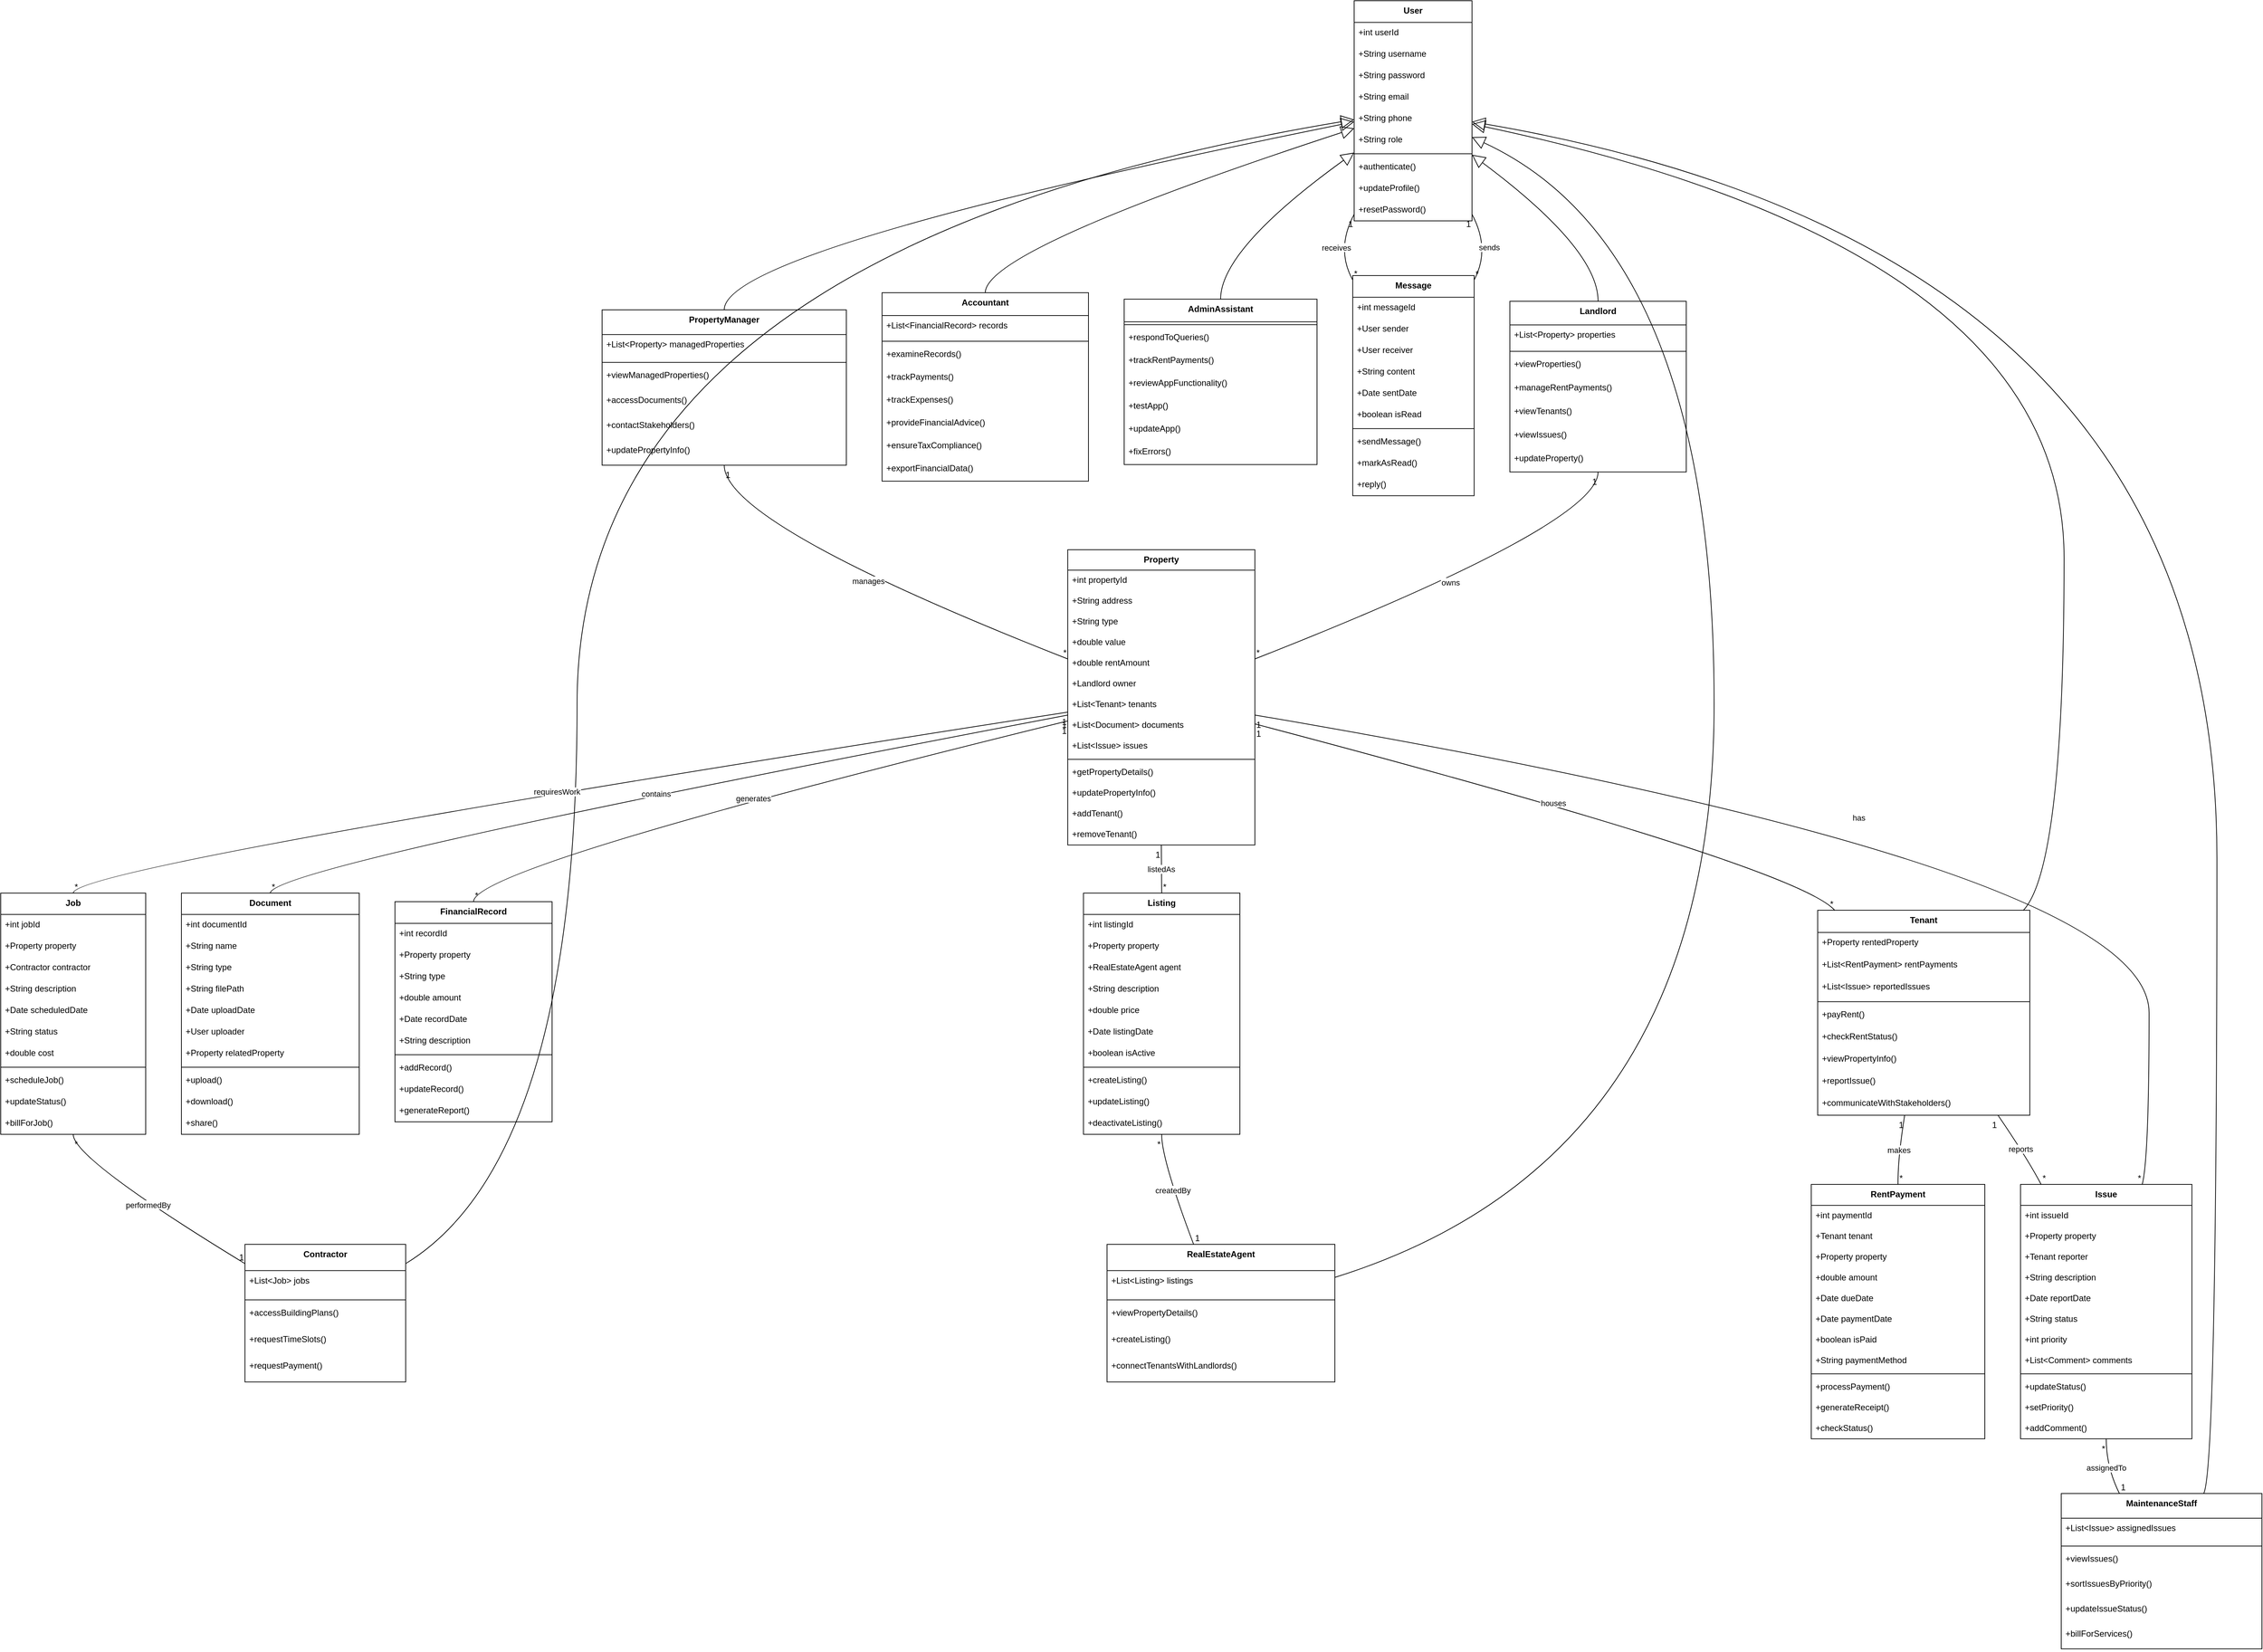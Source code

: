 <mxfile version="26.1.1">
  <diagram name="Page-1" id="19VCsRV95XMZGeeYm16x">
    <mxGraphModel dx="984" dy="747" grid="1" gridSize="10" guides="1" tooltips="1" connect="1" arrows="1" fold="1" page="1" pageScale="1" pageWidth="827" pageHeight="1169" math="0" shadow="0">
      <root>
        <mxCell id="0" />
        <mxCell id="1" parent="0" />
        <mxCell id="bNxy1QCznesKTBXveQ2s-1" value="User" style="swimlane;fontStyle=1;align=center;verticalAlign=top;childLayout=stackLayout;horizontal=1;startSize=30.4;horizontalStack=0;resizeParent=1;resizeParentMax=0;resizeLast=0;collapsible=0;marginBottom=0;" vertex="1" parent="1">
          <mxGeometry x="1915" y="20" width="165" height="308.4" as="geometry" />
        </mxCell>
        <mxCell id="bNxy1QCznesKTBXveQ2s-2" value="+int userId" style="text;strokeColor=none;fillColor=none;align=left;verticalAlign=top;spacingLeft=4;spacingRight=4;overflow=hidden;rotatable=0;points=[[0,0.5],[1,0.5]];portConstraint=eastwest;" vertex="1" parent="bNxy1QCznesKTBXveQ2s-1">
          <mxGeometry y="30.4" width="165" height="30" as="geometry" />
        </mxCell>
        <mxCell id="bNxy1QCznesKTBXveQ2s-3" value="+String username" style="text;strokeColor=none;fillColor=none;align=left;verticalAlign=top;spacingLeft=4;spacingRight=4;overflow=hidden;rotatable=0;points=[[0,0.5],[1,0.5]];portConstraint=eastwest;" vertex="1" parent="bNxy1QCznesKTBXveQ2s-1">
          <mxGeometry y="60.4" width="165" height="30" as="geometry" />
        </mxCell>
        <mxCell id="bNxy1QCznesKTBXveQ2s-4" value="+String password" style="text;strokeColor=none;fillColor=none;align=left;verticalAlign=top;spacingLeft=4;spacingRight=4;overflow=hidden;rotatable=0;points=[[0,0.5],[1,0.5]];portConstraint=eastwest;" vertex="1" parent="bNxy1QCznesKTBXveQ2s-1">
          <mxGeometry y="90.4" width="165" height="30" as="geometry" />
        </mxCell>
        <mxCell id="bNxy1QCznesKTBXveQ2s-5" value="+String email" style="text;strokeColor=none;fillColor=none;align=left;verticalAlign=top;spacingLeft=4;spacingRight=4;overflow=hidden;rotatable=0;points=[[0,0.5],[1,0.5]];portConstraint=eastwest;" vertex="1" parent="bNxy1QCznesKTBXveQ2s-1">
          <mxGeometry y="120.4" width="165" height="30" as="geometry" />
        </mxCell>
        <mxCell id="bNxy1QCznesKTBXveQ2s-6" value="+String phone" style="text;strokeColor=none;fillColor=none;align=left;verticalAlign=top;spacingLeft=4;spacingRight=4;overflow=hidden;rotatable=0;points=[[0,0.5],[1,0.5]];portConstraint=eastwest;" vertex="1" parent="bNxy1QCznesKTBXveQ2s-1">
          <mxGeometry y="150.4" width="165" height="30" as="geometry" />
        </mxCell>
        <mxCell id="bNxy1QCznesKTBXveQ2s-7" value="+String role" style="text;strokeColor=none;fillColor=none;align=left;verticalAlign=top;spacingLeft=4;spacingRight=4;overflow=hidden;rotatable=0;points=[[0,0.5],[1,0.5]];portConstraint=eastwest;" vertex="1" parent="bNxy1QCznesKTBXveQ2s-1">
          <mxGeometry y="180.4" width="165" height="30" as="geometry" />
        </mxCell>
        <mxCell id="bNxy1QCznesKTBXveQ2s-8" style="line;strokeWidth=1;fillColor=none;align=left;verticalAlign=middle;spacingTop=-1;spacingLeft=3;spacingRight=3;rotatable=0;labelPosition=right;points=[];portConstraint=eastwest;strokeColor=inherit;" vertex="1" parent="bNxy1QCznesKTBXveQ2s-1">
          <mxGeometry y="210.4" width="165" height="8" as="geometry" />
        </mxCell>
        <mxCell id="bNxy1QCznesKTBXveQ2s-9" value="+authenticate()" style="text;strokeColor=none;fillColor=none;align=left;verticalAlign=top;spacingLeft=4;spacingRight=4;overflow=hidden;rotatable=0;points=[[0,0.5],[1,0.5]];portConstraint=eastwest;" vertex="1" parent="bNxy1QCznesKTBXveQ2s-1">
          <mxGeometry y="218.4" width="165" height="30" as="geometry" />
        </mxCell>
        <mxCell id="bNxy1QCznesKTBXveQ2s-10" value="+updateProfile()" style="text;strokeColor=none;fillColor=none;align=left;verticalAlign=top;spacingLeft=4;spacingRight=4;overflow=hidden;rotatable=0;points=[[0,0.5],[1,0.5]];portConstraint=eastwest;" vertex="1" parent="bNxy1QCznesKTBXveQ2s-1">
          <mxGeometry y="248.4" width="165" height="30" as="geometry" />
        </mxCell>
        <mxCell id="bNxy1QCznesKTBXveQ2s-11" value="+resetPassword()" style="text;strokeColor=none;fillColor=none;align=left;verticalAlign=top;spacingLeft=4;spacingRight=4;overflow=hidden;rotatable=0;points=[[0,0.5],[1,0.5]];portConstraint=eastwest;" vertex="1" parent="bNxy1QCznesKTBXveQ2s-1">
          <mxGeometry y="278.4" width="165" height="30" as="geometry" />
        </mxCell>
        <mxCell id="bNxy1QCznesKTBXveQ2s-12" value="Landlord" style="swimlane;fontStyle=1;align=center;verticalAlign=top;childLayout=stackLayout;horizontal=1;startSize=33.143;horizontalStack=0;resizeParent=1;resizeParentMax=0;resizeLast=0;collapsible=0;marginBottom=0;" vertex="1" parent="1">
          <mxGeometry x="2133" y="441" width="247" height="239.143" as="geometry" />
        </mxCell>
        <mxCell id="bNxy1QCznesKTBXveQ2s-13" value="+List&lt;Property&gt; properties" style="text;strokeColor=none;fillColor=none;align=left;verticalAlign=top;spacingLeft=4;spacingRight=4;overflow=hidden;rotatable=0;points=[[0,0.5],[1,0.5]];portConstraint=eastwest;" vertex="1" parent="bNxy1QCznesKTBXveQ2s-12">
          <mxGeometry y="33.143" width="247" height="33" as="geometry" />
        </mxCell>
        <mxCell id="bNxy1QCznesKTBXveQ2s-14" style="line;strokeWidth=1;fillColor=none;align=left;verticalAlign=middle;spacingTop=-1;spacingLeft=3;spacingRight=3;rotatable=0;labelPosition=right;points=[];portConstraint=eastwest;strokeColor=inherit;" vertex="1" parent="bNxy1QCznesKTBXveQ2s-12">
          <mxGeometry y="66.143" width="247" height="8" as="geometry" />
        </mxCell>
        <mxCell id="bNxy1QCznesKTBXveQ2s-15" value="+viewProperties()" style="text;strokeColor=none;fillColor=none;align=left;verticalAlign=top;spacingLeft=4;spacingRight=4;overflow=hidden;rotatable=0;points=[[0,0.5],[1,0.5]];portConstraint=eastwest;" vertex="1" parent="bNxy1QCznesKTBXveQ2s-12">
          <mxGeometry y="74.143" width="247" height="33" as="geometry" />
        </mxCell>
        <mxCell id="bNxy1QCznesKTBXveQ2s-16" value="+manageRentPayments()" style="text;strokeColor=none;fillColor=none;align=left;verticalAlign=top;spacingLeft=4;spacingRight=4;overflow=hidden;rotatable=0;points=[[0,0.5],[1,0.5]];portConstraint=eastwest;" vertex="1" parent="bNxy1QCznesKTBXveQ2s-12">
          <mxGeometry y="107.143" width="247" height="33" as="geometry" />
        </mxCell>
        <mxCell id="bNxy1QCznesKTBXveQ2s-17" value="+viewTenants()" style="text;strokeColor=none;fillColor=none;align=left;verticalAlign=top;spacingLeft=4;spacingRight=4;overflow=hidden;rotatable=0;points=[[0,0.5],[1,0.5]];portConstraint=eastwest;" vertex="1" parent="bNxy1QCznesKTBXveQ2s-12">
          <mxGeometry y="140.143" width="247" height="33" as="geometry" />
        </mxCell>
        <mxCell id="bNxy1QCznesKTBXveQ2s-18" value="+viewIssues()" style="text;strokeColor=none;fillColor=none;align=left;verticalAlign=top;spacingLeft=4;spacingRight=4;overflow=hidden;rotatable=0;points=[[0,0.5],[1,0.5]];portConstraint=eastwest;" vertex="1" parent="bNxy1QCznesKTBXveQ2s-12">
          <mxGeometry y="173.143" width="247" height="33" as="geometry" />
        </mxCell>
        <mxCell id="bNxy1QCznesKTBXveQ2s-19" value="+updateProperty()" style="text;strokeColor=none;fillColor=none;align=left;verticalAlign=top;spacingLeft=4;spacingRight=4;overflow=hidden;rotatable=0;points=[[0,0.5],[1,0.5]];portConstraint=eastwest;" vertex="1" parent="bNxy1QCznesKTBXveQ2s-12">
          <mxGeometry y="206.143" width="247" height="33" as="geometry" />
        </mxCell>
        <mxCell id="bNxy1QCznesKTBXveQ2s-20" value="PropertyManager" style="swimlane;fontStyle=1;align=center;verticalAlign=top;childLayout=stackLayout;horizontal=1;startSize=34.667;horizontalStack=0;resizeParent=1;resizeParentMax=0;resizeLast=0;collapsible=0;marginBottom=0;" vertex="1" parent="1">
          <mxGeometry x="862" y="453" width="342" height="217.667" as="geometry" />
        </mxCell>
        <mxCell id="bNxy1QCznesKTBXveQ2s-21" value="+List&lt;Property&gt; managedProperties" style="text;strokeColor=none;fillColor=none;align=left;verticalAlign=top;spacingLeft=4;spacingRight=4;overflow=hidden;rotatable=0;points=[[0,0.5],[1,0.5]];portConstraint=eastwest;" vertex="1" parent="bNxy1QCznesKTBXveQ2s-20">
          <mxGeometry y="34.667" width="342" height="35" as="geometry" />
        </mxCell>
        <mxCell id="bNxy1QCznesKTBXveQ2s-22" style="line;strokeWidth=1;fillColor=none;align=left;verticalAlign=middle;spacingTop=-1;spacingLeft=3;spacingRight=3;rotatable=0;labelPosition=right;points=[];portConstraint=eastwest;strokeColor=inherit;" vertex="1" parent="bNxy1QCznesKTBXveQ2s-20">
          <mxGeometry y="69.667" width="342" height="8" as="geometry" />
        </mxCell>
        <mxCell id="bNxy1QCznesKTBXveQ2s-23" value="+viewManagedProperties()" style="text;strokeColor=none;fillColor=none;align=left;verticalAlign=top;spacingLeft=4;spacingRight=4;overflow=hidden;rotatable=0;points=[[0,0.5],[1,0.5]];portConstraint=eastwest;" vertex="1" parent="bNxy1QCznesKTBXveQ2s-20">
          <mxGeometry y="77.667" width="342" height="35" as="geometry" />
        </mxCell>
        <mxCell id="bNxy1QCznesKTBXveQ2s-24" value="+accessDocuments()" style="text;strokeColor=none;fillColor=none;align=left;verticalAlign=top;spacingLeft=4;spacingRight=4;overflow=hidden;rotatable=0;points=[[0,0.5],[1,0.5]];portConstraint=eastwest;" vertex="1" parent="bNxy1QCznesKTBXveQ2s-20">
          <mxGeometry y="112.667" width="342" height="35" as="geometry" />
        </mxCell>
        <mxCell id="bNxy1QCznesKTBXveQ2s-25" value="+contactStakeholders()" style="text;strokeColor=none;fillColor=none;align=left;verticalAlign=top;spacingLeft=4;spacingRight=4;overflow=hidden;rotatable=0;points=[[0,0.5],[1,0.5]];portConstraint=eastwest;" vertex="1" parent="bNxy1QCznesKTBXveQ2s-20">
          <mxGeometry y="147.667" width="342" height="35" as="geometry" />
        </mxCell>
        <mxCell id="bNxy1QCznesKTBXveQ2s-26" value="+updatePropertyInfo()" style="text;strokeColor=none;fillColor=none;align=left;verticalAlign=top;spacingLeft=4;spacingRight=4;overflow=hidden;rotatable=0;points=[[0,0.5],[1,0.5]];portConstraint=eastwest;" vertex="1" parent="bNxy1QCznesKTBXveQ2s-20">
          <mxGeometry y="182.667" width="342" height="35" as="geometry" />
        </mxCell>
        <mxCell id="bNxy1QCznesKTBXveQ2s-27" value="Accountant" style="swimlane;fontStyle=1;align=center;verticalAlign=top;childLayout=stackLayout;horizontal=1;startSize=32;horizontalStack=0;resizeParent=1;resizeParentMax=0;resizeLast=0;collapsible=0;marginBottom=0;" vertex="1" parent="1">
          <mxGeometry x="1254" y="429" width="289" height="264" as="geometry" />
        </mxCell>
        <mxCell id="bNxy1QCznesKTBXveQ2s-28" value="+List&lt;FinancialRecord&gt; records" style="text;strokeColor=none;fillColor=none;align=left;verticalAlign=top;spacingLeft=4;spacingRight=4;overflow=hidden;rotatable=0;points=[[0,0.5],[1,0.5]];portConstraint=eastwest;" vertex="1" parent="bNxy1QCznesKTBXveQ2s-27">
          <mxGeometry y="32" width="289" height="32" as="geometry" />
        </mxCell>
        <mxCell id="bNxy1QCznesKTBXveQ2s-29" style="line;strokeWidth=1;fillColor=none;align=left;verticalAlign=middle;spacingTop=-1;spacingLeft=3;spacingRight=3;rotatable=0;labelPosition=right;points=[];portConstraint=eastwest;strokeColor=inherit;" vertex="1" parent="bNxy1QCznesKTBXveQ2s-27">
          <mxGeometry y="64" width="289" height="8" as="geometry" />
        </mxCell>
        <mxCell id="bNxy1QCznesKTBXveQ2s-30" value="+examineRecords()" style="text;strokeColor=none;fillColor=none;align=left;verticalAlign=top;spacingLeft=4;spacingRight=4;overflow=hidden;rotatable=0;points=[[0,0.5],[1,0.5]];portConstraint=eastwest;" vertex="1" parent="bNxy1QCznesKTBXveQ2s-27">
          <mxGeometry y="72" width="289" height="32" as="geometry" />
        </mxCell>
        <mxCell id="bNxy1QCznesKTBXveQ2s-31" value="+trackPayments()" style="text;strokeColor=none;fillColor=none;align=left;verticalAlign=top;spacingLeft=4;spacingRight=4;overflow=hidden;rotatable=0;points=[[0,0.5],[1,0.5]];portConstraint=eastwest;" vertex="1" parent="bNxy1QCznesKTBXveQ2s-27">
          <mxGeometry y="104" width="289" height="32" as="geometry" />
        </mxCell>
        <mxCell id="bNxy1QCznesKTBXveQ2s-32" value="+trackExpenses()" style="text;strokeColor=none;fillColor=none;align=left;verticalAlign=top;spacingLeft=4;spacingRight=4;overflow=hidden;rotatable=0;points=[[0,0.5],[1,0.5]];portConstraint=eastwest;" vertex="1" parent="bNxy1QCznesKTBXveQ2s-27">
          <mxGeometry y="136" width="289" height="32" as="geometry" />
        </mxCell>
        <mxCell id="bNxy1QCznesKTBXveQ2s-33" value="+provideFinancialAdvice()" style="text;strokeColor=none;fillColor=none;align=left;verticalAlign=top;spacingLeft=4;spacingRight=4;overflow=hidden;rotatable=0;points=[[0,0.5],[1,0.5]];portConstraint=eastwest;" vertex="1" parent="bNxy1QCznesKTBXveQ2s-27">
          <mxGeometry y="168" width="289" height="32" as="geometry" />
        </mxCell>
        <mxCell id="bNxy1QCznesKTBXveQ2s-34" value="+ensureTaxCompliance()" style="text;strokeColor=none;fillColor=none;align=left;verticalAlign=top;spacingLeft=4;spacingRight=4;overflow=hidden;rotatable=0;points=[[0,0.5],[1,0.5]];portConstraint=eastwest;" vertex="1" parent="bNxy1QCznesKTBXveQ2s-27">
          <mxGeometry y="200" width="289" height="32" as="geometry" />
        </mxCell>
        <mxCell id="bNxy1QCznesKTBXveQ2s-35" value="+exportFinancialData()" style="text;strokeColor=none;fillColor=none;align=left;verticalAlign=top;spacingLeft=4;spacingRight=4;overflow=hidden;rotatable=0;points=[[0,0.5],[1,0.5]];portConstraint=eastwest;" vertex="1" parent="bNxy1QCznesKTBXveQ2s-27">
          <mxGeometry y="232" width="289" height="32" as="geometry" />
        </mxCell>
        <mxCell id="bNxy1QCznesKTBXveQ2s-36" value="AdminAssistant" style="swimlane;fontStyle=1;align=center;verticalAlign=top;childLayout=stackLayout;horizontal=1;startSize=31.733;horizontalStack=0;resizeParent=1;resizeParentMax=0;resizeLast=0;collapsible=0;marginBottom=0;" vertex="1" parent="1">
          <mxGeometry x="1593" y="438" width="270" height="231.733" as="geometry" />
        </mxCell>
        <mxCell id="bNxy1QCznesKTBXveQ2s-37" style="line;strokeWidth=1;fillColor=none;align=left;verticalAlign=middle;spacingTop=-1;spacingLeft=3;spacingRight=3;rotatable=0;labelPosition=right;points=[];portConstraint=eastwest;strokeColor=inherit;" vertex="1" parent="bNxy1QCznesKTBXveQ2s-36">
          <mxGeometry y="31.733" width="270" height="8" as="geometry" />
        </mxCell>
        <mxCell id="bNxy1QCznesKTBXveQ2s-38" value="+respondToQueries()" style="text;strokeColor=none;fillColor=none;align=left;verticalAlign=top;spacingLeft=4;spacingRight=4;overflow=hidden;rotatable=0;points=[[0,0.5],[1,0.5]];portConstraint=eastwest;" vertex="1" parent="bNxy1QCznesKTBXveQ2s-36">
          <mxGeometry y="39.733" width="270" height="32" as="geometry" />
        </mxCell>
        <mxCell id="bNxy1QCznesKTBXveQ2s-39" value="+trackRentPayments()" style="text;strokeColor=none;fillColor=none;align=left;verticalAlign=top;spacingLeft=4;spacingRight=4;overflow=hidden;rotatable=0;points=[[0,0.5],[1,0.5]];portConstraint=eastwest;" vertex="1" parent="bNxy1QCznesKTBXveQ2s-36">
          <mxGeometry y="71.733" width="270" height="32" as="geometry" />
        </mxCell>
        <mxCell id="bNxy1QCznesKTBXveQ2s-40" value="+reviewAppFunctionality()" style="text;strokeColor=none;fillColor=none;align=left;verticalAlign=top;spacingLeft=4;spacingRight=4;overflow=hidden;rotatable=0;points=[[0,0.5],[1,0.5]];portConstraint=eastwest;" vertex="1" parent="bNxy1QCznesKTBXveQ2s-36">
          <mxGeometry y="103.733" width="270" height="32" as="geometry" />
        </mxCell>
        <mxCell id="bNxy1QCznesKTBXveQ2s-41" value="+testApp()" style="text;strokeColor=none;fillColor=none;align=left;verticalAlign=top;spacingLeft=4;spacingRight=4;overflow=hidden;rotatable=0;points=[[0,0.5],[1,0.5]];portConstraint=eastwest;" vertex="1" parent="bNxy1QCznesKTBXveQ2s-36">
          <mxGeometry y="135.733" width="270" height="32" as="geometry" />
        </mxCell>
        <mxCell id="bNxy1QCznesKTBXveQ2s-42" value="+updateApp()" style="text;strokeColor=none;fillColor=none;align=left;verticalAlign=top;spacingLeft=4;spacingRight=4;overflow=hidden;rotatable=0;points=[[0,0.5],[1,0.5]];portConstraint=eastwest;" vertex="1" parent="bNxy1QCznesKTBXveQ2s-36">
          <mxGeometry y="167.733" width="270" height="32" as="geometry" />
        </mxCell>
        <mxCell id="bNxy1QCznesKTBXveQ2s-43" value="+fixErrors()" style="text;strokeColor=none;fillColor=none;align=left;verticalAlign=top;spacingLeft=4;spacingRight=4;overflow=hidden;rotatable=0;points=[[0,0.5],[1,0.5]];portConstraint=eastwest;" vertex="1" parent="bNxy1QCznesKTBXveQ2s-36">
          <mxGeometry y="199.733" width="270" height="32" as="geometry" />
        </mxCell>
        <mxCell id="bNxy1QCznesKTBXveQ2s-44" value="MaintenanceStaff" style="swimlane;fontStyle=1;align=center;verticalAlign=top;childLayout=stackLayout;horizontal=1;startSize=34.667;horizontalStack=0;resizeParent=1;resizeParentMax=0;resizeLast=0;collapsible=0;marginBottom=0;" vertex="1" parent="1">
          <mxGeometry x="2905" y="2111" width="281" height="217.667" as="geometry" />
        </mxCell>
        <mxCell id="bNxy1QCznesKTBXveQ2s-45" value="+List&lt;Issue&gt; assignedIssues" style="text;strokeColor=none;fillColor=none;align=left;verticalAlign=top;spacingLeft=4;spacingRight=4;overflow=hidden;rotatable=0;points=[[0,0.5],[1,0.5]];portConstraint=eastwest;" vertex="1" parent="bNxy1QCznesKTBXveQ2s-44">
          <mxGeometry y="34.667" width="281" height="35" as="geometry" />
        </mxCell>
        <mxCell id="bNxy1QCznesKTBXveQ2s-46" style="line;strokeWidth=1;fillColor=none;align=left;verticalAlign=middle;spacingTop=-1;spacingLeft=3;spacingRight=3;rotatable=0;labelPosition=right;points=[];portConstraint=eastwest;strokeColor=inherit;" vertex="1" parent="bNxy1QCznesKTBXveQ2s-44">
          <mxGeometry y="69.667" width="281" height="8" as="geometry" />
        </mxCell>
        <mxCell id="bNxy1QCznesKTBXveQ2s-47" value="+viewIssues()" style="text;strokeColor=none;fillColor=none;align=left;verticalAlign=top;spacingLeft=4;spacingRight=4;overflow=hidden;rotatable=0;points=[[0,0.5],[1,0.5]];portConstraint=eastwest;" vertex="1" parent="bNxy1QCznesKTBXveQ2s-44">
          <mxGeometry y="77.667" width="281" height="35" as="geometry" />
        </mxCell>
        <mxCell id="bNxy1QCznesKTBXveQ2s-48" value="+sortIssuesByPriority()" style="text;strokeColor=none;fillColor=none;align=left;verticalAlign=top;spacingLeft=4;spacingRight=4;overflow=hidden;rotatable=0;points=[[0,0.5],[1,0.5]];portConstraint=eastwest;" vertex="1" parent="bNxy1QCznesKTBXveQ2s-44">
          <mxGeometry y="112.667" width="281" height="35" as="geometry" />
        </mxCell>
        <mxCell id="bNxy1QCznesKTBXveQ2s-49" value="+updateIssueStatus()" style="text;strokeColor=none;fillColor=none;align=left;verticalAlign=top;spacingLeft=4;spacingRight=4;overflow=hidden;rotatable=0;points=[[0,0.5],[1,0.5]];portConstraint=eastwest;" vertex="1" parent="bNxy1QCznesKTBXveQ2s-44">
          <mxGeometry y="147.667" width="281" height="35" as="geometry" />
        </mxCell>
        <mxCell id="bNxy1QCznesKTBXveQ2s-50" value="+billForServices()" style="text;strokeColor=none;fillColor=none;align=left;verticalAlign=top;spacingLeft=4;spacingRight=4;overflow=hidden;rotatable=0;points=[[0,0.5],[1,0.5]];portConstraint=eastwest;" vertex="1" parent="bNxy1QCznesKTBXveQ2s-44">
          <mxGeometry y="182.667" width="281" height="35" as="geometry" />
        </mxCell>
        <mxCell id="bNxy1QCznesKTBXveQ2s-51" value="Contractor" style="swimlane;fontStyle=1;align=center;verticalAlign=top;childLayout=stackLayout;horizontal=1;startSize=36.8;horizontalStack=0;resizeParent=1;resizeParentMax=0;resizeLast=0;collapsible=0;marginBottom=0;" vertex="1" parent="1">
          <mxGeometry x="362" y="1762" width="225" height="192.8" as="geometry" />
        </mxCell>
        <mxCell id="bNxy1QCznesKTBXveQ2s-52" value="+List&lt;Job&gt; jobs" style="text;strokeColor=none;fillColor=none;align=left;verticalAlign=top;spacingLeft=4;spacingRight=4;overflow=hidden;rotatable=0;points=[[0,0.5],[1,0.5]];portConstraint=eastwest;" vertex="1" parent="bNxy1QCznesKTBXveQ2s-51">
          <mxGeometry y="36.8" width="225" height="37" as="geometry" />
        </mxCell>
        <mxCell id="bNxy1QCznesKTBXveQ2s-53" style="line;strokeWidth=1;fillColor=none;align=left;verticalAlign=middle;spacingTop=-1;spacingLeft=3;spacingRight=3;rotatable=0;labelPosition=right;points=[];portConstraint=eastwest;strokeColor=inherit;" vertex="1" parent="bNxy1QCznesKTBXveQ2s-51">
          <mxGeometry y="73.8" width="225" height="8" as="geometry" />
        </mxCell>
        <mxCell id="bNxy1QCznesKTBXveQ2s-54" value="+accessBuildingPlans()" style="text;strokeColor=none;fillColor=none;align=left;verticalAlign=top;spacingLeft=4;spacingRight=4;overflow=hidden;rotatable=0;points=[[0,0.5],[1,0.5]];portConstraint=eastwest;" vertex="1" parent="bNxy1QCznesKTBXveQ2s-51">
          <mxGeometry y="81.8" width="225" height="37" as="geometry" />
        </mxCell>
        <mxCell id="bNxy1QCznesKTBXveQ2s-55" value="+requestTimeSlots()" style="text;strokeColor=none;fillColor=none;align=left;verticalAlign=top;spacingLeft=4;spacingRight=4;overflow=hidden;rotatable=0;points=[[0,0.5],[1,0.5]];portConstraint=eastwest;" vertex="1" parent="bNxy1QCznesKTBXveQ2s-51">
          <mxGeometry y="118.8" width="225" height="37" as="geometry" />
        </mxCell>
        <mxCell id="bNxy1QCznesKTBXveQ2s-56" value="+requestPayment()" style="text;strokeColor=none;fillColor=none;align=left;verticalAlign=top;spacingLeft=4;spacingRight=4;overflow=hidden;rotatable=0;points=[[0,0.5],[1,0.5]];portConstraint=eastwest;" vertex="1" parent="bNxy1QCznesKTBXveQ2s-51">
          <mxGeometry y="155.8" width="225" height="37" as="geometry" />
        </mxCell>
        <mxCell id="bNxy1QCznesKTBXveQ2s-57" value="RealEstateAgent" style="swimlane;fontStyle=1;align=center;verticalAlign=top;childLayout=stackLayout;horizontal=1;startSize=36.8;horizontalStack=0;resizeParent=1;resizeParentMax=0;resizeLast=0;collapsible=0;marginBottom=0;" vertex="1" parent="1">
          <mxGeometry x="1569" y="1762" width="319" height="192.8" as="geometry" />
        </mxCell>
        <mxCell id="bNxy1QCznesKTBXveQ2s-58" value="+List&lt;Listing&gt; listings" style="text;strokeColor=none;fillColor=none;align=left;verticalAlign=top;spacingLeft=4;spacingRight=4;overflow=hidden;rotatable=0;points=[[0,0.5],[1,0.5]];portConstraint=eastwest;" vertex="1" parent="bNxy1QCznesKTBXveQ2s-57">
          <mxGeometry y="36.8" width="319" height="37" as="geometry" />
        </mxCell>
        <mxCell id="bNxy1QCznesKTBXveQ2s-59" style="line;strokeWidth=1;fillColor=none;align=left;verticalAlign=middle;spacingTop=-1;spacingLeft=3;spacingRight=3;rotatable=0;labelPosition=right;points=[];portConstraint=eastwest;strokeColor=inherit;" vertex="1" parent="bNxy1QCznesKTBXveQ2s-57">
          <mxGeometry y="73.8" width="319" height="8" as="geometry" />
        </mxCell>
        <mxCell id="bNxy1QCznesKTBXveQ2s-60" value="+viewPropertyDetails()" style="text;strokeColor=none;fillColor=none;align=left;verticalAlign=top;spacingLeft=4;spacingRight=4;overflow=hidden;rotatable=0;points=[[0,0.5],[1,0.5]];portConstraint=eastwest;" vertex="1" parent="bNxy1QCznesKTBXveQ2s-57">
          <mxGeometry y="81.8" width="319" height="37" as="geometry" />
        </mxCell>
        <mxCell id="bNxy1QCznesKTBXveQ2s-61" value="+createListing()" style="text;strokeColor=none;fillColor=none;align=left;verticalAlign=top;spacingLeft=4;spacingRight=4;overflow=hidden;rotatable=0;points=[[0,0.5],[1,0.5]];portConstraint=eastwest;" vertex="1" parent="bNxy1QCznesKTBXveQ2s-57">
          <mxGeometry y="118.8" width="319" height="37" as="geometry" />
        </mxCell>
        <mxCell id="bNxy1QCznesKTBXveQ2s-62" value="+connectTenantsWithLandlords()" style="text;strokeColor=none;fillColor=none;align=left;verticalAlign=top;spacingLeft=4;spacingRight=4;overflow=hidden;rotatable=0;points=[[0,0.5],[1,0.5]];portConstraint=eastwest;" vertex="1" parent="bNxy1QCznesKTBXveQ2s-57">
          <mxGeometry y="155.8" width="319" height="37" as="geometry" />
        </mxCell>
        <mxCell id="bNxy1QCznesKTBXveQ2s-63" value="Tenant" style="swimlane;fontStyle=1;align=center;verticalAlign=top;childLayout=stackLayout;horizontal=1;startSize=31.111;horizontalStack=0;resizeParent=1;resizeParentMax=0;resizeLast=0;collapsible=0;marginBottom=0;" vertex="1" parent="1">
          <mxGeometry x="2564" y="1294" width="297" height="287.111" as="geometry" />
        </mxCell>
        <mxCell id="bNxy1QCznesKTBXveQ2s-64" value="+Property rentedProperty" style="text;strokeColor=none;fillColor=none;align=left;verticalAlign=top;spacingLeft=4;spacingRight=4;overflow=hidden;rotatable=0;points=[[0,0.5],[1,0.5]];portConstraint=eastwest;" vertex="1" parent="bNxy1QCznesKTBXveQ2s-63">
          <mxGeometry y="31.111" width="297" height="31" as="geometry" />
        </mxCell>
        <mxCell id="bNxy1QCznesKTBXveQ2s-65" value="+List&lt;RentPayment&gt; rentPayments" style="text;strokeColor=none;fillColor=none;align=left;verticalAlign=top;spacingLeft=4;spacingRight=4;overflow=hidden;rotatable=0;points=[[0,0.5],[1,0.5]];portConstraint=eastwest;" vertex="1" parent="bNxy1QCznesKTBXveQ2s-63">
          <mxGeometry y="62.111" width="297" height="31" as="geometry" />
        </mxCell>
        <mxCell id="bNxy1QCznesKTBXveQ2s-66" value="+List&lt;Issue&gt; reportedIssues" style="text;strokeColor=none;fillColor=none;align=left;verticalAlign=top;spacingLeft=4;spacingRight=4;overflow=hidden;rotatable=0;points=[[0,0.5],[1,0.5]];portConstraint=eastwest;" vertex="1" parent="bNxy1QCznesKTBXveQ2s-63">
          <mxGeometry y="93.111" width="297" height="31" as="geometry" />
        </mxCell>
        <mxCell id="bNxy1QCznesKTBXveQ2s-67" style="line;strokeWidth=1;fillColor=none;align=left;verticalAlign=middle;spacingTop=-1;spacingLeft=3;spacingRight=3;rotatable=0;labelPosition=right;points=[];portConstraint=eastwest;strokeColor=inherit;" vertex="1" parent="bNxy1QCznesKTBXveQ2s-63">
          <mxGeometry y="124.111" width="297" height="8" as="geometry" />
        </mxCell>
        <mxCell id="bNxy1QCznesKTBXveQ2s-68" value="+payRent()" style="text;strokeColor=none;fillColor=none;align=left;verticalAlign=top;spacingLeft=4;spacingRight=4;overflow=hidden;rotatable=0;points=[[0,0.5],[1,0.5]];portConstraint=eastwest;" vertex="1" parent="bNxy1QCznesKTBXveQ2s-63">
          <mxGeometry y="132.111" width="297" height="31" as="geometry" />
        </mxCell>
        <mxCell id="bNxy1QCznesKTBXveQ2s-69" value="+checkRentStatus()" style="text;strokeColor=none;fillColor=none;align=left;verticalAlign=top;spacingLeft=4;spacingRight=4;overflow=hidden;rotatable=0;points=[[0,0.5],[1,0.5]];portConstraint=eastwest;" vertex="1" parent="bNxy1QCznesKTBXveQ2s-63">
          <mxGeometry y="163.111" width="297" height="31" as="geometry" />
        </mxCell>
        <mxCell id="bNxy1QCznesKTBXveQ2s-70" value="+viewPropertyInfo()" style="text;strokeColor=none;fillColor=none;align=left;verticalAlign=top;spacingLeft=4;spacingRight=4;overflow=hidden;rotatable=0;points=[[0,0.5],[1,0.5]];portConstraint=eastwest;" vertex="1" parent="bNxy1QCznesKTBXveQ2s-63">
          <mxGeometry y="194.111" width="297" height="31" as="geometry" />
        </mxCell>
        <mxCell id="bNxy1QCznesKTBXveQ2s-71" value="+reportIssue()" style="text;strokeColor=none;fillColor=none;align=left;verticalAlign=top;spacingLeft=4;spacingRight=4;overflow=hidden;rotatable=0;points=[[0,0.5],[1,0.5]];portConstraint=eastwest;" vertex="1" parent="bNxy1QCznesKTBXveQ2s-63">
          <mxGeometry y="225.111" width="297" height="31" as="geometry" />
        </mxCell>
        <mxCell id="bNxy1QCznesKTBXveQ2s-72" value="+communicateWithStakeholders()" style="text;strokeColor=none;fillColor=none;align=left;verticalAlign=top;spacingLeft=4;spacingRight=4;overflow=hidden;rotatable=0;points=[[0,0.5],[1,0.5]];portConstraint=eastwest;" vertex="1" parent="bNxy1QCznesKTBXveQ2s-63">
          <mxGeometry y="256.111" width="297" height="31" as="geometry" />
        </mxCell>
        <mxCell id="bNxy1QCznesKTBXveQ2s-73" value="Property" style="swimlane;fontStyle=1;align=center;verticalAlign=top;childLayout=stackLayout;horizontal=1;startSize=28.571;horizontalStack=0;resizeParent=1;resizeParentMax=0;resizeLast=0;collapsible=0;marginBottom=0;" vertex="1" parent="1">
          <mxGeometry x="1514" y="789" width="262" height="413.571" as="geometry" />
        </mxCell>
        <mxCell id="bNxy1QCznesKTBXveQ2s-74" value="+int propertyId" style="text;strokeColor=none;fillColor=none;align=left;verticalAlign=top;spacingLeft=4;spacingRight=4;overflow=hidden;rotatable=0;points=[[0,0.5],[1,0.5]];portConstraint=eastwest;" vertex="1" parent="bNxy1QCznesKTBXveQ2s-73">
          <mxGeometry y="28.571" width="262" height="29" as="geometry" />
        </mxCell>
        <mxCell id="bNxy1QCznesKTBXveQ2s-75" value="+String address" style="text;strokeColor=none;fillColor=none;align=left;verticalAlign=top;spacingLeft=4;spacingRight=4;overflow=hidden;rotatable=0;points=[[0,0.5],[1,0.5]];portConstraint=eastwest;" vertex="1" parent="bNxy1QCznesKTBXveQ2s-73">
          <mxGeometry y="57.571" width="262" height="29" as="geometry" />
        </mxCell>
        <mxCell id="bNxy1QCznesKTBXveQ2s-76" value="+String type" style="text;strokeColor=none;fillColor=none;align=left;verticalAlign=top;spacingLeft=4;spacingRight=4;overflow=hidden;rotatable=0;points=[[0,0.5],[1,0.5]];portConstraint=eastwest;" vertex="1" parent="bNxy1QCznesKTBXveQ2s-73">
          <mxGeometry y="86.571" width="262" height="29" as="geometry" />
        </mxCell>
        <mxCell id="bNxy1QCznesKTBXveQ2s-77" value="+double value" style="text;strokeColor=none;fillColor=none;align=left;verticalAlign=top;spacingLeft=4;spacingRight=4;overflow=hidden;rotatable=0;points=[[0,0.5],[1,0.5]];portConstraint=eastwest;" vertex="1" parent="bNxy1QCznesKTBXveQ2s-73">
          <mxGeometry y="115.571" width="262" height="29" as="geometry" />
        </mxCell>
        <mxCell id="bNxy1QCznesKTBXveQ2s-78" value="+double rentAmount" style="text;strokeColor=none;fillColor=none;align=left;verticalAlign=top;spacingLeft=4;spacingRight=4;overflow=hidden;rotatable=0;points=[[0,0.5],[1,0.5]];portConstraint=eastwest;" vertex="1" parent="bNxy1QCznesKTBXveQ2s-73">
          <mxGeometry y="144.571" width="262" height="29" as="geometry" />
        </mxCell>
        <mxCell id="bNxy1QCznesKTBXveQ2s-79" value="+Landlord owner" style="text;strokeColor=none;fillColor=none;align=left;verticalAlign=top;spacingLeft=4;spacingRight=4;overflow=hidden;rotatable=0;points=[[0,0.5],[1,0.5]];portConstraint=eastwest;" vertex="1" parent="bNxy1QCznesKTBXveQ2s-73">
          <mxGeometry y="173.571" width="262" height="29" as="geometry" />
        </mxCell>
        <mxCell id="bNxy1QCznesKTBXveQ2s-80" value="+List&lt;Tenant&gt; tenants" style="text;strokeColor=none;fillColor=none;align=left;verticalAlign=top;spacingLeft=4;spacingRight=4;overflow=hidden;rotatable=0;points=[[0,0.5],[1,0.5]];portConstraint=eastwest;" vertex="1" parent="bNxy1QCznesKTBXveQ2s-73">
          <mxGeometry y="202.571" width="262" height="29" as="geometry" />
        </mxCell>
        <mxCell id="bNxy1QCznesKTBXveQ2s-81" value="+List&lt;Document&gt; documents" style="text;strokeColor=none;fillColor=none;align=left;verticalAlign=top;spacingLeft=4;spacingRight=4;overflow=hidden;rotatable=0;points=[[0,0.5],[1,0.5]];portConstraint=eastwest;" vertex="1" parent="bNxy1QCznesKTBXveQ2s-73">
          <mxGeometry y="231.571" width="262" height="29" as="geometry" />
        </mxCell>
        <mxCell id="bNxy1QCznesKTBXveQ2s-82" value="+List&lt;Issue&gt; issues" style="text;strokeColor=none;fillColor=none;align=left;verticalAlign=top;spacingLeft=4;spacingRight=4;overflow=hidden;rotatable=0;points=[[0,0.5],[1,0.5]];portConstraint=eastwest;" vertex="1" parent="bNxy1QCznesKTBXveQ2s-73">
          <mxGeometry y="260.571" width="262" height="29" as="geometry" />
        </mxCell>
        <mxCell id="bNxy1QCznesKTBXveQ2s-83" style="line;strokeWidth=1;fillColor=none;align=left;verticalAlign=middle;spacingTop=-1;spacingLeft=3;spacingRight=3;rotatable=0;labelPosition=right;points=[];portConstraint=eastwest;strokeColor=inherit;" vertex="1" parent="bNxy1QCznesKTBXveQ2s-73">
          <mxGeometry y="289.571" width="262" height="8" as="geometry" />
        </mxCell>
        <mxCell id="bNxy1QCznesKTBXveQ2s-84" value="+getPropertyDetails()" style="text;strokeColor=none;fillColor=none;align=left;verticalAlign=top;spacingLeft=4;spacingRight=4;overflow=hidden;rotatable=0;points=[[0,0.5],[1,0.5]];portConstraint=eastwest;" vertex="1" parent="bNxy1QCznesKTBXveQ2s-73">
          <mxGeometry y="297.571" width="262" height="29" as="geometry" />
        </mxCell>
        <mxCell id="bNxy1QCznesKTBXveQ2s-85" value="+updatePropertyInfo()" style="text;strokeColor=none;fillColor=none;align=left;verticalAlign=top;spacingLeft=4;spacingRight=4;overflow=hidden;rotatable=0;points=[[0,0.5],[1,0.5]];portConstraint=eastwest;" vertex="1" parent="bNxy1QCznesKTBXveQ2s-73">
          <mxGeometry y="326.571" width="262" height="29" as="geometry" />
        </mxCell>
        <mxCell id="bNxy1QCznesKTBXveQ2s-86" value="+addTenant()" style="text;strokeColor=none;fillColor=none;align=left;verticalAlign=top;spacingLeft=4;spacingRight=4;overflow=hidden;rotatable=0;points=[[0,0.5],[1,0.5]];portConstraint=eastwest;" vertex="1" parent="bNxy1QCznesKTBXveQ2s-73">
          <mxGeometry y="355.571" width="262" height="29" as="geometry" />
        </mxCell>
        <mxCell id="bNxy1QCznesKTBXveQ2s-87" value="+removeTenant()" style="text;strokeColor=none;fillColor=none;align=left;verticalAlign=top;spacingLeft=4;spacingRight=4;overflow=hidden;rotatable=0;points=[[0,0.5],[1,0.5]];portConstraint=eastwest;" vertex="1" parent="bNxy1QCznesKTBXveQ2s-73">
          <mxGeometry y="384.571" width="262" height="29" as="geometry" />
        </mxCell>
        <mxCell id="bNxy1QCznesKTBXveQ2s-88" value="RentPayment" style="swimlane;fontStyle=1;align=center;verticalAlign=top;childLayout=stackLayout;horizontal=1;startSize=29.333;horizontalStack=0;resizeParent=1;resizeParentMax=0;resizeLast=0;collapsible=0;marginBottom=0;" vertex="1" parent="1">
          <mxGeometry x="2555" y="1678" width="243" height="356.333" as="geometry" />
        </mxCell>
        <mxCell id="bNxy1QCznesKTBXveQ2s-89" value="+int paymentId" style="text;strokeColor=none;fillColor=none;align=left;verticalAlign=top;spacingLeft=4;spacingRight=4;overflow=hidden;rotatable=0;points=[[0,0.5],[1,0.5]];portConstraint=eastwest;" vertex="1" parent="bNxy1QCznesKTBXveQ2s-88">
          <mxGeometry y="29.333" width="243" height="29" as="geometry" />
        </mxCell>
        <mxCell id="bNxy1QCznesKTBXveQ2s-90" value="+Tenant tenant" style="text;strokeColor=none;fillColor=none;align=left;verticalAlign=top;spacingLeft=4;spacingRight=4;overflow=hidden;rotatable=0;points=[[0,0.5],[1,0.5]];portConstraint=eastwest;" vertex="1" parent="bNxy1QCznesKTBXveQ2s-88">
          <mxGeometry y="58.333" width="243" height="29" as="geometry" />
        </mxCell>
        <mxCell id="bNxy1QCznesKTBXveQ2s-91" value="+Property property" style="text;strokeColor=none;fillColor=none;align=left;verticalAlign=top;spacingLeft=4;spacingRight=4;overflow=hidden;rotatable=0;points=[[0,0.5],[1,0.5]];portConstraint=eastwest;" vertex="1" parent="bNxy1QCznesKTBXveQ2s-88">
          <mxGeometry y="87.333" width="243" height="29" as="geometry" />
        </mxCell>
        <mxCell id="bNxy1QCznesKTBXveQ2s-92" value="+double amount" style="text;strokeColor=none;fillColor=none;align=left;verticalAlign=top;spacingLeft=4;spacingRight=4;overflow=hidden;rotatable=0;points=[[0,0.5],[1,0.5]];portConstraint=eastwest;" vertex="1" parent="bNxy1QCznesKTBXveQ2s-88">
          <mxGeometry y="116.333" width="243" height="29" as="geometry" />
        </mxCell>
        <mxCell id="bNxy1QCznesKTBXveQ2s-93" value="+Date dueDate" style="text;strokeColor=none;fillColor=none;align=left;verticalAlign=top;spacingLeft=4;spacingRight=4;overflow=hidden;rotatable=0;points=[[0,0.5],[1,0.5]];portConstraint=eastwest;" vertex="1" parent="bNxy1QCznesKTBXveQ2s-88">
          <mxGeometry y="145.333" width="243" height="29" as="geometry" />
        </mxCell>
        <mxCell id="bNxy1QCznesKTBXveQ2s-94" value="+Date paymentDate" style="text;strokeColor=none;fillColor=none;align=left;verticalAlign=top;spacingLeft=4;spacingRight=4;overflow=hidden;rotatable=0;points=[[0,0.5],[1,0.5]];portConstraint=eastwest;" vertex="1" parent="bNxy1QCznesKTBXveQ2s-88">
          <mxGeometry y="174.333" width="243" height="29" as="geometry" />
        </mxCell>
        <mxCell id="bNxy1QCznesKTBXveQ2s-95" value="+boolean isPaid" style="text;strokeColor=none;fillColor=none;align=left;verticalAlign=top;spacingLeft=4;spacingRight=4;overflow=hidden;rotatable=0;points=[[0,0.5],[1,0.5]];portConstraint=eastwest;" vertex="1" parent="bNxy1QCznesKTBXveQ2s-88">
          <mxGeometry y="203.333" width="243" height="29" as="geometry" />
        </mxCell>
        <mxCell id="bNxy1QCznesKTBXveQ2s-96" value="+String paymentMethod" style="text;strokeColor=none;fillColor=none;align=left;verticalAlign=top;spacingLeft=4;spacingRight=4;overflow=hidden;rotatable=0;points=[[0,0.5],[1,0.5]];portConstraint=eastwest;" vertex="1" parent="bNxy1QCznesKTBXveQ2s-88">
          <mxGeometry y="232.333" width="243" height="29" as="geometry" />
        </mxCell>
        <mxCell id="bNxy1QCznesKTBXveQ2s-97" style="line;strokeWidth=1;fillColor=none;align=left;verticalAlign=middle;spacingTop=-1;spacingLeft=3;spacingRight=3;rotatable=0;labelPosition=right;points=[];portConstraint=eastwest;strokeColor=inherit;" vertex="1" parent="bNxy1QCznesKTBXveQ2s-88">
          <mxGeometry y="261.333" width="243" height="8" as="geometry" />
        </mxCell>
        <mxCell id="bNxy1QCznesKTBXveQ2s-98" value="+processPayment()" style="text;strokeColor=none;fillColor=none;align=left;verticalAlign=top;spacingLeft=4;spacingRight=4;overflow=hidden;rotatable=0;points=[[0,0.5],[1,0.5]];portConstraint=eastwest;" vertex="1" parent="bNxy1QCznesKTBXveQ2s-88">
          <mxGeometry y="269.333" width="243" height="29" as="geometry" />
        </mxCell>
        <mxCell id="bNxy1QCznesKTBXveQ2s-99" value="+generateReceipt()" style="text;strokeColor=none;fillColor=none;align=left;verticalAlign=top;spacingLeft=4;spacingRight=4;overflow=hidden;rotatable=0;points=[[0,0.5],[1,0.5]];portConstraint=eastwest;" vertex="1" parent="bNxy1QCznesKTBXveQ2s-88">
          <mxGeometry y="298.333" width="243" height="29" as="geometry" />
        </mxCell>
        <mxCell id="bNxy1QCznesKTBXveQ2s-100" value="+checkStatus()" style="text;strokeColor=none;fillColor=none;align=left;verticalAlign=top;spacingLeft=4;spacingRight=4;overflow=hidden;rotatable=0;points=[[0,0.5],[1,0.5]];portConstraint=eastwest;" vertex="1" parent="bNxy1QCznesKTBXveQ2s-88">
          <mxGeometry y="327.333" width="243" height="29" as="geometry" />
        </mxCell>
        <mxCell id="bNxy1QCznesKTBXveQ2s-101" value="Issue" style="swimlane;fontStyle=1;align=center;verticalAlign=top;childLayout=stackLayout;horizontal=1;startSize=29.333;horizontalStack=0;resizeParent=1;resizeParentMax=0;resizeLast=0;collapsible=0;marginBottom=0;" vertex="1" parent="1">
          <mxGeometry x="2848" y="1678" width="240" height="356.333" as="geometry" />
        </mxCell>
        <mxCell id="bNxy1QCznesKTBXveQ2s-102" value="+int issueId" style="text;strokeColor=none;fillColor=none;align=left;verticalAlign=top;spacingLeft=4;spacingRight=4;overflow=hidden;rotatable=0;points=[[0,0.5],[1,0.5]];portConstraint=eastwest;" vertex="1" parent="bNxy1QCznesKTBXveQ2s-101">
          <mxGeometry y="29.333" width="240" height="29" as="geometry" />
        </mxCell>
        <mxCell id="bNxy1QCznesKTBXveQ2s-103" value="+Property property" style="text;strokeColor=none;fillColor=none;align=left;verticalAlign=top;spacingLeft=4;spacingRight=4;overflow=hidden;rotatable=0;points=[[0,0.5],[1,0.5]];portConstraint=eastwest;" vertex="1" parent="bNxy1QCznesKTBXveQ2s-101">
          <mxGeometry y="58.333" width="240" height="29" as="geometry" />
        </mxCell>
        <mxCell id="bNxy1QCznesKTBXveQ2s-104" value="+Tenant reporter" style="text;strokeColor=none;fillColor=none;align=left;verticalAlign=top;spacingLeft=4;spacingRight=4;overflow=hidden;rotatable=0;points=[[0,0.5],[1,0.5]];portConstraint=eastwest;" vertex="1" parent="bNxy1QCznesKTBXveQ2s-101">
          <mxGeometry y="87.333" width="240" height="29" as="geometry" />
        </mxCell>
        <mxCell id="bNxy1QCznesKTBXveQ2s-105" value="+String description" style="text;strokeColor=none;fillColor=none;align=left;verticalAlign=top;spacingLeft=4;spacingRight=4;overflow=hidden;rotatable=0;points=[[0,0.5],[1,0.5]];portConstraint=eastwest;" vertex="1" parent="bNxy1QCznesKTBXveQ2s-101">
          <mxGeometry y="116.333" width="240" height="29" as="geometry" />
        </mxCell>
        <mxCell id="bNxy1QCznesKTBXveQ2s-106" value="+Date reportDate" style="text;strokeColor=none;fillColor=none;align=left;verticalAlign=top;spacingLeft=4;spacingRight=4;overflow=hidden;rotatable=0;points=[[0,0.5],[1,0.5]];portConstraint=eastwest;" vertex="1" parent="bNxy1QCznesKTBXveQ2s-101">
          <mxGeometry y="145.333" width="240" height="29" as="geometry" />
        </mxCell>
        <mxCell id="bNxy1QCznesKTBXveQ2s-107" value="+String status" style="text;strokeColor=none;fillColor=none;align=left;verticalAlign=top;spacingLeft=4;spacingRight=4;overflow=hidden;rotatable=0;points=[[0,0.5],[1,0.5]];portConstraint=eastwest;" vertex="1" parent="bNxy1QCznesKTBXveQ2s-101">
          <mxGeometry y="174.333" width="240" height="29" as="geometry" />
        </mxCell>
        <mxCell id="bNxy1QCznesKTBXveQ2s-108" value="+int priority" style="text;strokeColor=none;fillColor=none;align=left;verticalAlign=top;spacingLeft=4;spacingRight=4;overflow=hidden;rotatable=0;points=[[0,0.5],[1,0.5]];portConstraint=eastwest;" vertex="1" parent="bNxy1QCznesKTBXveQ2s-101">
          <mxGeometry y="203.333" width="240" height="29" as="geometry" />
        </mxCell>
        <mxCell id="bNxy1QCznesKTBXveQ2s-109" value="+List&lt;Comment&gt; comments" style="text;strokeColor=none;fillColor=none;align=left;verticalAlign=top;spacingLeft=4;spacingRight=4;overflow=hidden;rotatable=0;points=[[0,0.5],[1,0.5]];portConstraint=eastwest;" vertex="1" parent="bNxy1QCznesKTBXveQ2s-101">
          <mxGeometry y="232.333" width="240" height="29" as="geometry" />
        </mxCell>
        <mxCell id="bNxy1QCznesKTBXveQ2s-110" style="line;strokeWidth=1;fillColor=none;align=left;verticalAlign=middle;spacingTop=-1;spacingLeft=3;spacingRight=3;rotatable=0;labelPosition=right;points=[];portConstraint=eastwest;strokeColor=inherit;" vertex="1" parent="bNxy1QCznesKTBXveQ2s-101">
          <mxGeometry y="261.333" width="240" height="8" as="geometry" />
        </mxCell>
        <mxCell id="bNxy1QCznesKTBXveQ2s-111" value="+updateStatus()" style="text;strokeColor=none;fillColor=none;align=left;verticalAlign=top;spacingLeft=4;spacingRight=4;overflow=hidden;rotatable=0;points=[[0,0.5],[1,0.5]];portConstraint=eastwest;" vertex="1" parent="bNxy1QCznesKTBXveQ2s-101">
          <mxGeometry y="269.333" width="240" height="29" as="geometry" />
        </mxCell>
        <mxCell id="bNxy1QCznesKTBXveQ2s-112" value="+setPriority()" style="text;strokeColor=none;fillColor=none;align=left;verticalAlign=top;spacingLeft=4;spacingRight=4;overflow=hidden;rotatable=0;points=[[0,0.5],[1,0.5]];portConstraint=eastwest;" vertex="1" parent="bNxy1QCznesKTBXveQ2s-101">
          <mxGeometry y="298.333" width="240" height="29" as="geometry" />
        </mxCell>
        <mxCell id="bNxy1QCznesKTBXveQ2s-113" value="+addComment()" style="text;strokeColor=none;fillColor=none;align=left;verticalAlign=top;spacingLeft=4;spacingRight=4;overflow=hidden;rotatable=0;points=[[0,0.5],[1,0.5]];portConstraint=eastwest;" vertex="1" parent="bNxy1QCznesKTBXveQ2s-101">
          <mxGeometry y="327.333" width="240" height="29" as="geometry" />
        </mxCell>
        <mxCell id="bNxy1QCznesKTBXveQ2s-114" value="Document" style="swimlane;fontStyle=1;align=center;verticalAlign=top;childLayout=stackLayout;horizontal=1;startSize=29.818;horizontalStack=0;resizeParent=1;resizeParentMax=0;resizeLast=0;collapsible=0;marginBottom=0;" vertex="1" parent="1">
          <mxGeometry x="273" y="1270" width="249" height="337.818" as="geometry" />
        </mxCell>
        <mxCell id="bNxy1QCznesKTBXveQ2s-115" value="+int documentId" style="text;strokeColor=none;fillColor=none;align=left;verticalAlign=top;spacingLeft=4;spacingRight=4;overflow=hidden;rotatable=0;points=[[0,0.5],[1,0.5]];portConstraint=eastwest;" vertex="1" parent="bNxy1QCznesKTBXveQ2s-114">
          <mxGeometry y="29.818" width="249" height="30" as="geometry" />
        </mxCell>
        <mxCell id="bNxy1QCznesKTBXveQ2s-116" value="+String name" style="text;strokeColor=none;fillColor=none;align=left;verticalAlign=top;spacingLeft=4;spacingRight=4;overflow=hidden;rotatable=0;points=[[0,0.5],[1,0.5]];portConstraint=eastwest;" vertex="1" parent="bNxy1QCznesKTBXveQ2s-114">
          <mxGeometry y="59.818" width="249" height="30" as="geometry" />
        </mxCell>
        <mxCell id="bNxy1QCznesKTBXveQ2s-117" value="+String type" style="text;strokeColor=none;fillColor=none;align=left;verticalAlign=top;spacingLeft=4;spacingRight=4;overflow=hidden;rotatable=0;points=[[0,0.5],[1,0.5]];portConstraint=eastwest;" vertex="1" parent="bNxy1QCznesKTBXveQ2s-114">
          <mxGeometry y="89.818" width="249" height="30" as="geometry" />
        </mxCell>
        <mxCell id="bNxy1QCznesKTBXveQ2s-118" value="+String filePath" style="text;strokeColor=none;fillColor=none;align=left;verticalAlign=top;spacingLeft=4;spacingRight=4;overflow=hidden;rotatable=0;points=[[0,0.5],[1,0.5]];portConstraint=eastwest;" vertex="1" parent="bNxy1QCznesKTBXveQ2s-114">
          <mxGeometry y="119.818" width="249" height="30" as="geometry" />
        </mxCell>
        <mxCell id="bNxy1QCznesKTBXveQ2s-119" value="+Date uploadDate" style="text;strokeColor=none;fillColor=none;align=left;verticalAlign=top;spacingLeft=4;spacingRight=4;overflow=hidden;rotatable=0;points=[[0,0.5],[1,0.5]];portConstraint=eastwest;" vertex="1" parent="bNxy1QCznesKTBXveQ2s-114">
          <mxGeometry y="149.818" width="249" height="30" as="geometry" />
        </mxCell>
        <mxCell id="bNxy1QCznesKTBXveQ2s-120" value="+User uploader" style="text;strokeColor=none;fillColor=none;align=left;verticalAlign=top;spacingLeft=4;spacingRight=4;overflow=hidden;rotatable=0;points=[[0,0.5],[1,0.5]];portConstraint=eastwest;" vertex="1" parent="bNxy1QCznesKTBXveQ2s-114">
          <mxGeometry y="179.818" width="249" height="30" as="geometry" />
        </mxCell>
        <mxCell id="bNxy1QCznesKTBXveQ2s-121" value="+Property relatedProperty" style="text;strokeColor=none;fillColor=none;align=left;verticalAlign=top;spacingLeft=4;spacingRight=4;overflow=hidden;rotatable=0;points=[[0,0.5],[1,0.5]];portConstraint=eastwest;" vertex="1" parent="bNxy1QCznesKTBXveQ2s-114">
          <mxGeometry y="209.818" width="249" height="30" as="geometry" />
        </mxCell>
        <mxCell id="bNxy1QCznesKTBXveQ2s-122" style="line;strokeWidth=1;fillColor=none;align=left;verticalAlign=middle;spacingTop=-1;spacingLeft=3;spacingRight=3;rotatable=0;labelPosition=right;points=[];portConstraint=eastwest;strokeColor=inherit;" vertex="1" parent="bNxy1QCznesKTBXveQ2s-114">
          <mxGeometry y="239.818" width="249" height="8" as="geometry" />
        </mxCell>
        <mxCell id="bNxy1QCznesKTBXveQ2s-123" value="+upload()" style="text;strokeColor=none;fillColor=none;align=left;verticalAlign=top;spacingLeft=4;spacingRight=4;overflow=hidden;rotatable=0;points=[[0,0.5],[1,0.5]];portConstraint=eastwest;" vertex="1" parent="bNxy1QCznesKTBXveQ2s-114">
          <mxGeometry y="247.818" width="249" height="30" as="geometry" />
        </mxCell>
        <mxCell id="bNxy1QCznesKTBXveQ2s-124" value="+download()" style="text;strokeColor=none;fillColor=none;align=left;verticalAlign=top;spacingLeft=4;spacingRight=4;overflow=hidden;rotatable=0;points=[[0,0.5],[1,0.5]];portConstraint=eastwest;" vertex="1" parent="bNxy1QCznesKTBXveQ2s-114">
          <mxGeometry y="277.818" width="249" height="30" as="geometry" />
        </mxCell>
        <mxCell id="bNxy1QCznesKTBXveQ2s-125" value="+share()" style="text;strokeColor=none;fillColor=none;align=left;verticalAlign=top;spacingLeft=4;spacingRight=4;overflow=hidden;rotatable=0;points=[[0,0.5],[1,0.5]];portConstraint=eastwest;" vertex="1" parent="bNxy1QCznesKTBXveQ2s-114">
          <mxGeometry y="307.818" width="249" height="30" as="geometry" />
        </mxCell>
        <mxCell id="bNxy1QCznesKTBXveQ2s-126" value="FinancialRecord" style="swimlane;fontStyle=1;align=center;verticalAlign=top;childLayout=stackLayout;horizontal=1;startSize=30.4;horizontalStack=0;resizeParent=1;resizeParentMax=0;resizeLast=0;collapsible=0;marginBottom=0;" vertex="1" parent="1">
          <mxGeometry x="572" y="1282" width="220" height="308.4" as="geometry" />
        </mxCell>
        <mxCell id="bNxy1QCznesKTBXveQ2s-127" value="+int recordId" style="text;strokeColor=none;fillColor=none;align=left;verticalAlign=top;spacingLeft=4;spacingRight=4;overflow=hidden;rotatable=0;points=[[0,0.5],[1,0.5]];portConstraint=eastwest;" vertex="1" parent="bNxy1QCznesKTBXveQ2s-126">
          <mxGeometry y="30.4" width="220" height="30" as="geometry" />
        </mxCell>
        <mxCell id="bNxy1QCznesKTBXveQ2s-128" value="+Property property" style="text;strokeColor=none;fillColor=none;align=left;verticalAlign=top;spacingLeft=4;spacingRight=4;overflow=hidden;rotatable=0;points=[[0,0.5],[1,0.5]];portConstraint=eastwest;" vertex="1" parent="bNxy1QCznesKTBXveQ2s-126">
          <mxGeometry y="60.4" width="220" height="30" as="geometry" />
        </mxCell>
        <mxCell id="bNxy1QCznesKTBXveQ2s-129" value="+String type" style="text;strokeColor=none;fillColor=none;align=left;verticalAlign=top;spacingLeft=4;spacingRight=4;overflow=hidden;rotatable=0;points=[[0,0.5],[1,0.5]];portConstraint=eastwest;" vertex="1" parent="bNxy1QCznesKTBXveQ2s-126">
          <mxGeometry y="90.4" width="220" height="30" as="geometry" />
        </mxCell>
        <mxCell id="bNxy1QCznesKTBXveQ2s-130" value="+double amount" style="text;strokeColor=none;fillColor=none;align=left;verticalAlign=top;spacingLeft=4;spacingRight=4;overflow=hidden;rotatable=0;points=[[0,0.5],[1,0.5]];portConstraint=eastwest;" vertex="1" parent="bNxy1QCznesKTBXveQ2s-126">
          <mxGeometry y="120.4" width="220" height="30" as="geometry" />
        </mxCell>
        <mxCell id="bNxy1QCznesKTBXveQ2s-131" value="+Date recordDate" style="text;strokeColor=none;fillColor=none;align=left;verticalAlign=top;spacingLeft=4;spacingRight=4;overflow=hidden;rotatable=0;points=[[0,0.5],[1,0.5]];portConstraint=eastwest;" vertex="1" parent="bNxy1QCznesKTBXveQ2s-126">
          <mxGeometry y="150.4" width="220" height="30" as="geometry" />
        </mxCell>
        <mxCell id="bNxy1QCznesKTBXveQ2s-132" value="+String description" style="text;strokeColor=none;fillColor=none;align=left;verticalAlign=top;spacingLeft=4;spacingRight=4;overflow=hidden;rotatable=0;points=[[0,0.5],[1,0.5]];portConstraint=eastwest;" vertex="1" parent="bNxy1QCznesKTBXveQ2s-126">
          <mxGeometry y="180.4" width="220" height="30" as="geometry" />
        </mxCell>
        <mxCell id="bNxy1QCznesKTBXveQ2s-133" style="line;strokeWidth=1;fillColor=none;align=left;verticalAlign=middle;spacingTop=-1;spacingLeft=3;spacingRight=3;rotatable=0;labelPosition=right;points=[];portConstraint=eastwest;strokeColor=inherit;" vertex="1" parent="bNxy1QCznesKTBXveQ2s-126">
          <mxGeometry y="210.4" width="220" height="8" as="geometry" />
        </mxCell>
        <mxCell id="bNxy1QCznesKTBXveQ2s-134" value="+addRecord()" style="text;strokeColor=none;fillColor=none;align=left;verticalAlign=top;spacingLeft=4;spacingRight=4;overflow=hidden;rotatable=0;points=[[0,0.5],[1,0.5]];portConstraint=eastwest;" vertex="1" parent="bNxy1QCznesKTBXveQ2s-126">
          <mxGeometry y="218.4" width="220" height="30" as="geometry" />
        </mxCell>
        <mxCell id="bNxy1QCznesKTBXveQ2s-135" value="+updateRecord()" style="text;strokeColor=none;fillColor=none;align=left;verticalAlign=top;spacingLeft=4;spacingRight=4;overflow=hidden;rotatable=0;points=[[0,0.5],[1,0.5]];portConstraint=eastwest;" vertex="1" parent="bNxy1QCznesKTBXveQ2s-126">
          <mxGeometry y="248.4" width="220" height="30" as="geometry" />
        </mxCell>
        <mxCell id="bNxy1QCznesKTBXveQ2s-136" value="+generateReport()" style="text;strokeColor=none;fillColor=none;align=left;verticalAlign=top;spacingLeft=4;spacingRight=4;overflow=hidden;rotatable=0;points=[[0,0.5],[1,0.5]];portConstraint=eastwest;" vertex="1" parent="bNxy1QCznesKTBXveQ2s-126">
          <mxGeometry y="278.4" width="220" height="30" as="geometry" />
        </mxCell>
        <mxCell id="bNxy1QCznesKTBXveQ2s-137" value="Listing" style="swimlane;fontStyle=1;align=center;verticalAlign=top;childLayout=stackLayout;horizontal=1;startSize=29.818;horizontalStack=0;resizeParent=1;resizeParentMax=0;resizeLast=0;collapsible=0;marginBottom=0;" vertex="1" parent="1">
          <mxGeometry x="1536" y="1270" width="219" height="337.818" as="geometry" />
        </mxCell>
        <mxCell id="bNxy1QCznesKTBXveQ2s-138" value="+int listingId" style="text;strokeColor=none;fillColor=none;align=left;verticalAlign=top;spacingLeft=4;spacingRight=4;overflow=hidden;rotatable=0;points=[[0,0.5],[1,0.5]];portConstraint=eastwest;" vertex="1" parent="bNxy1QCznesKTBXveQ2s-137">
          <mxGeometry y="29.818" width="219" height="30" as="geometry" />
        </mxCell>
        <mxCell id="bNxy1QCznesKTBXveQ2s-139" value="+Property property" style="text;strokeColor=none;fillColor=none;align=left;verticalAlign=top;spacingLeft=4;spacingRight=4;overflow=hidden;rotatable=0;points=[[0,0.5],[1,0.5]];portConstraint=eastwest;" vertex="1" parent="bNxy1QCznesKTBXveQ2s-137">
          <mxGeometry y="59.818" width="219" height="30" as="geometry" />
        </mxCell>
        <mxCell id="bNxy1QCznesKTBXveQ2s-140" value="+RealEstateAgent agent" style="text;strokeColor=none;fillColor=none;align=left;verticalAlign=top;spacingLeft=4;spacingRight=4;overflow=hidden;rotatable=0;points=[[0,0.5],[1,0.5]];portConstraint=eastwest;" vertex="1" parent="bNxy1QCznesKTBXveQ2s-137">
          <mxGeometry y="89.818" width="219" height="30" as="geometry" />
        </mxCell>
        <mxCell id="bNxy1QCznesKTBXveQ2s-141" value="+String description" style="text;strokeColor=none;fillColor=none;align=left;verticalAlign=top;spacingLeft=4;spacingRight=4;overflow=hidden;rotatable=0;points=[[0,0.5],[1,0.5]];portConstraint=eastwest;" vertex="1" parent="bNxy1QCznesKTBXveQ2s-137">
          <mxGeometry y="119.818" width="219" height="30" as="geometry" />
        </mxCell>
        <mxCell id="bNxy1QCznesKTBXveQ2s-142" value="+double price" style="text;strokeColor=none;fillColor=none;align=left;verticalAlign=top;spacingLeft=4;spacingRight=4;overflow=hidden;rotatable=0;points=[[0,0.5],[1,0.5]];portConstraint=eastwest;" vertex="1" parent="bNxy1QCznesKTBXveQ2s-137">
          <mxGeometry y="149.818" width="219" height="30" as="geometry" />
        </mxCell>
        <mxCell id="bNxy1QCznesKTBXveQ2s-143" value="+Date listingDate" style="text;strokeColor=none;fillColor=none;align=left;verticalAlign=top;spacingLeft=4;spacingRight=4;overflow=hidden;rotatable=0;points=[[0,0.5],[1,0.5]];portConstraint=eastwest;" vertex="1" parent="bNxy1QCznesKTBXveQ2s-137">
          <mxGeometry y="179.818" width="219" height="30" as="geometry" />
        </mxCell>
        <mxCell id="bNxy1QCznesKTBXveQ2s-144" value="+boolean isActive" style="text;strokeColor=none;fillColor=none;align=left;verticalAlign=top;spacingLeft=4;spacingRight=4;overflow=hidden;rotatable=0;points=[[0,0.5],[1,0.5]];portConstraint=eastwest;" vertex="1" parent="bNxy1QCznesKTBXveQ2s-137">
          <mxGeometry y="209.818" width="219" height="30" as="geometry" />
        </mxCell>
        <mxCell id="bNxy1QCznesKTBXveQ2s-145" style="line;strokeWidth=1;fillColor=none;align=left;verticalAlign=middle;spacingTop=-1;spacingLeft=3;spacingRight=3;rotatable=0;labelPosition=right;points=[];portConstraint=eastwest;strokeColor=inherit;" vertex="1" parent="bNxy1QCznesKTBXveQ2s-137">
          <mxGeometry y="239.818" width="219" height="8" as="geometry" />
        </mxCell>
        <mxCell id="bNxy1QCznesKTBXveQ2s-146" value="+createListing()" style="text;strokeColor=none;fillColor=none;align=left;verticalAlign=top;spacingLeft=4;spacingRight=4;overflow=hidden;rotatable=0;points=[[0,0.5],[1,0.5]];portConstraint=eastwest;" vertex="1" parent="bNxy1QCznesKTBXveQ2s-137">
          <mxGeometry y="247.818" width="219" height="30" as="geometry" />
        </mxCell>
        <mxCell id="bNxy1QCznesKTBXveQ2s-147" value="+updateListing()" style="text;strokeColor=none;fillColor=none;align=left;verticalAlign=top;spacingLeft=4;spacingRight=4;overflow=hidden;rotatable=0;points=[[0,0.5],[1,0.5]];portConstraint=eastwest;" vertex="1" parent="bNxy1QCznesKTBXveQ2s-137">
          <mxGeometry y="277.818" width="219" height="30" as="geometry" />
        </mxCell>
        <mxCell id="bNxy1QCznesKTBXveQ2s-148" value="+deactivateListing()" style="text;strokeColor=none;fillColor=none;align=left;verticalAlign=top;spacingLeft=4;spacingRight=4;overflow=hidden;rotatable=0;points=[[0,0.5],[1,0.5]];portConstraint=eastwest;" vertex="1" parent="bNxy1QCznesKTBXveQ2s-137">
          <mxGeometry y="307.818" width="219" height="30" as="geometry" />
        </mxCell>
        <mxCell id="bNxy1QCznesKTBXveQ2s-149" value="Job" style="swimlane;fontStyle=1;align=center;verticalAlign=top;childLayout=stackLayout;horizontal=1;startSize=29.818;horizontalStack=0;resizeParent=1;resizeParentMax=0;resizeLast=0;collapsible=0;marginBottom=0;" vertex="1" parent="1">
          <mxGeometry x="20" y="1270" width="203" height="337.818" as="geometry" />
        </mxCell>
        <mxCell id="bNxy1QCznesKTBXveQ2s-150" value="+int jobId" style="text;strokeColor=none;fillColor=none;align=left;verticalAlign=top;spacingLeft=4;spacingRight=4;overflow=hidden;rotatable=0;points=[[0,0.5],[1,0.5]];portConstraint=eastwest;" vertex="1" parent="bNxy1QCznesKTBXveQ2s-149">
          <mxGeometry y="29.818" width="203" height="30" as="geometry" />
        </mxCell>
        <mxCell id="bNxy1QCznesKTBXveQ2s-151" value="+Property property" style="text;strokeColor=none;fillColor=none;align=left;verticalAlign=top;spacingLeft=4;spacingRight=4;overflow=hidden;rotatable=0;points=[[0,0.5],[1,0.5]];portConstraint=eastwest;" vertex="1" parent="bNxy1QCznesKTBXveQ2s-149">
          <mxGeometry y="59.818" width="203" height="30" as="geometry" />
        </mxCell>
        <mxCell id="bNxy1QCznesKTBXveQ2s-152" value="+Contractor contractor" style="text;strokeColor=none;fillColor=none;align=left;verticalAlign=top;spacingLeft=4;spacingRight=4;overflow=hidden;rotatable=0;points=[[0,0.5],[1,0.5]];portConstraint=eastwest;" vertex="1" parent="bNxy1QCznesKTBXveQ2s-149">
          <mxGeometry y="89.818" width="203" height="30" as="geometry" />
        </mxCell>
        <mxCell id="bNxy1QCznesKTBXveQ2s-153" value="+String description" style="text;strokeColor=none;fillColor=none;align=left;verticalAlign=top;spacingLeft=4;spacingRight=4;overflow=hidden;rotatable=0;points=[[0,0.5],[1,0.5]];portConstraint=eastwest;" vertex="1" parent="bNxy1QCznesKTBXveQ2s-149">
          <mxGeometry y="119.818" width="203" height="30" as="geometry" />
        </mxCell>
        <mxCell id="bNxy1QCznesKTBXveQ2s-154" value="+Date scheduledDate" style="text;strokeColor=none;fillColor=none;align=left;verticalAlign=top;spacingLeft=4;spacingRight=4;overflow=hidden;rotatable=0;points=[[0,0.5],[1,0.5]];portConstraint=eastwest;" vertex="1" parent="bNxy1QCznesKTBXveQ2s-149">
          <mxGeometry y="149.818" width="203" height="30" as="geometry" />
        </mxCell>
        <mxCell id="bNxy1QCznesKTBXveQ2s-155" value="+String status" style="text;strokeColor=none;fillColor=none;align=left;verticalAlign=top;spacingLeft=4;spacingRight=4;overflow=hidden;rotatable=0;points=[[0,0.5],[1,0.5]];portConstraint=eastwest;" vertex="1" parent="bNxy1QCznesKTBXveQ2s-149">
          <mxGeometry y="179.818" width="203" height="30" as="geometry" />
        </mxCell>
        <mxCell id="bNxy1QCznesKTBXveQ2s-156" value="+double cost" style="text;strokeColor=none;fillColor=none;align=left;verticalAlign=top;spacingLeft=4;spacingRight=4;overflow=hidden;rotatable=0;points=[[0,0.5],[1,0.5]];portConstraint=eastwest;" vertex="1" parent="bNxy1QCznesKTBXveQ2s-149">
          <mxGeometry y="209.818" width="203" height="30" as="geometry" />
        </mxCell>
        <mxCell id="bNxy1QCznesKTBXveQ2s-157" style="line;strokeWidth=1;fillColor=none;align=left;verticalAlign=middle;spacingTop=-1;spacingLeft=3;spacingRight=3;rotatable=0;labelPosition=right;points=[];portConstraint=eastwest;strokeColor=inherit;" vertex="1" parent="bNxy1QCznesKTBXveQ2s-149">
          <mxGeometry y="239.818" width="203" height="8" as="geometry" />
        </mxCell>
        <mxCell id="bNxy1QCznesKTBXveQ2s-158" value="+scheduleJob()" style="text;strokeColor=none;fillColor=none;align=left;verticalAlign=top;spacingLeft=4;spacingRight=4;overflow=hidden;rotatable=0;points=[[0,0.5],[1,0.5]];portConstraint=eastwest;" vertex="1" parent="bNxy1QCznesKTBXveQ2s-149">
          <mxGeometry y="247.818" width="203" height="30" as="geometry" />
        </mxCell>
        <mxCell id="bNxy1QCznesKTBXveQ2s-159" value="+updateStatus()" style="text;strokeColor=none;fillColor=none;align=left;verticalAlign=top;spacingLeft=4;spacingRight=4;overflow=hidden;rotatable=0;points=[[0,0.5],[1,0.5]];portConstraint=eastwest;" vertex="1" parent="bNxy1QCznesKTBXveQ2s-149">
          <mxGeometry y="277.818" width="203" height="30" as="geometry" />
        </mxCell>
        <mxCell id="bNxy1QCznesKTBXveQ2s-160" value="+billForJob()" style="text;strokeColor=none;fillColor=none;align=left;verticalAlign=top;spacingLeft=4;spacingRight=4;overflow=hidden;rotatable=0;points=[[0,0.5],[1,0.5]];portConstraint=eastwest;" vertex="1" parent="bNxy1QCznesKTBXveQ2s-149">
          <mxGeometry y="307.818" width="203" height="30" as="geometry" />
        </mxCell>
        <mxCell id="bNxy1QCznesKTBXveQ2s-161" value="Message" style="swimlane;fontStyle=1;align=center;verticalAlign=top;childLayout=stackLayout;horizontal=1;startSize=30.4;horizontalStack=0;resizeParent=1;resizeParentMax=0;resizeLast=0;collapsible=0;marginBottom=0;" vertex="1" parent="1">
          <mxGeometry x="1913" y="405" width="170" height="308.4" as="geometry" />
        </mxCell>
        <mxCell id="bNxy1QCznesKTBXveQ2s-162" value="+int messageId" style="text;strokeColor=none;fillColor=none;align=left;verticalAlign=top;spacingLeft=4;spacingRight=4;overflow=hidden;rotatable=0;points=[[0,0.5],[1,0.5]];portConstraint=eastwest;" vertex="1" parent="bNxy1QCznesKTBXveQ2s-161">
          <mxGeometry y="30.4" width="170" height="30" as="geometry" />
        </mxCell>
        <mxCell id="bNxy1QCznesKTBXveQ2s-163" value="+User sender" style="text;strokeColor=none;fillColor=none;align=left;verticalAlign=top;spacingLeft=4;spacingRight=4;overflow=hidden;rotatable=0;points=[[0,0.5],[1,0.5]];portConstraint=eastwest;" vertex="1" parent="bNxy1QCznesKTBXveQ2s-161">
          <mxGeometry y="60.4" width="170" height="30" as="geometry" />
        </mxCell>
        <mxCell id="bNxy1QCznesKTBXveQ2s-164" value="+User receiver" style="text;strokeColor=none;fillColor=none;align=left;verticalAlign=top;spacingLeft=4;spacingRight=4;overflow=hidden;rotatable=0;points=[[0,0.5],[1,0.5]];portConstraint=eastwest;" vertex="1" parent="bNxy1QCznesKTBXveQ2s-161">
          <mxGeometry y="90.4" width="170" height="30" as="geometry" />
        </mxCell>
        <mxCell id="bNxy1QCznesKTBXveQ2s-165" value="+String content" style="text;strokeColor=none;fillColor=none;align=left;verticalAlign=top;spacingLeft=4;spacingRight=4;overflow=hidden;rotatable=0;points=[[0,0.5],[1,0.5]];portConstraint=eastwest;" vertex="1" parent="bNxy1QCznesKTBXveQ2s-161">
          <mxGeometry y="120.4" width="170" height="30" as="geometry" />
        </mxCell>
        <mxCell id="bNxy1QCznesKTBXveQ2s-166" value="+Date sentDate" style="text;strokeColor=none;fillColor=none;align=left;verticalAlign=top;spacingLeft=4;spacingRight=4;overflow=hidden;rotatable=0;points=[[0,0.5],[1,0.5]];portConstraint=eastwest;" vertex="1" parent="bNxy1QCznesKTBXveQ2s-161">
          <mxGeometry y="150.4" width="170" height="30" as="geometry" />
        </mxCell>
        <mxCell id="bNxy1QCznesKTBXveQ2s-167" value="+boolean isRead" style="text;strokeColor=none;fillColor=none;align=left;verticalAlign=top;spacingLeft=4;spacingRight=4;overflow=hidden;rotatable=0;points=[[0,0.5],[1,0.5]];portConstraint=eastwest;" vertex="1" parent="bNxy1QCznesKTBXveQ2s-161">
          <mxGeometry y="180.4" width="170" height="30" as="geometry" />
        </mxCell>
        <mxCell id="bNxy1QCznesKTBXveQ2s-168" style="line;strokeWidth=1;fillColor=none;align=left;verticalAlign=middle;spacingTop=-1;spacingLeft=3;spacingRight=3;rotatable=0;labelPosition=right;points=[];portConstraint=eastwest;strokeColor=inherit;" vertex="1" parent="bNxy1QCznesKTBXveQ2s-161">
          <mxGeometry y="210.4" width="170" height="8" as="geometry" />
        </mxCell>
        <mxCell id="bNxy1QCznesKTBXveQ2s-169" value="+sendMessage()" style="text;strokeColor=none;fillColor=none;align=left;verticalAlign=top;spacingLeft=4;spacingRight=4;overflow=hidden;rotatable=0;points=[[0,0.5],[1,0.5]];portConstraint=eastwest;" vertex="1" parent="bNxy1QCznesKTBXveQ2s-161">
          <mxGeometry y="218.4" width="170" height="30" as="geometry" />
        </mxCell>
        <mxCell id="bNxy1QCznesKTBXveQ2s-170" value="+markAsRead()" style="text;strokeColor=none;fillColor=none;align=left;verticalAlign=top;spacingLeft=4;spacingRight=4;overflow=hidden;rotatable=0;points=[[0,0.5],[1,0.5]];portConstraint=eastwest;" vertex="1" parent="bNxy1QCznesKTBXveQ2s-161">
          <mxGeometry y="248.4" width="170" height="30" as="geometry" />
        </mxCell>
        <mxCell id="bNxy1QCznesKTBXveQ2s-171" value="+reply()" style="text;strokeColor=none;fillColor=none;align=left;verticalAlign=top;spacingLeft=4;spacingRight=4;overflow=hidden;rotatable=0;points=[[0,0.5],[1,0.5]];portConstraint=eastwest;" vertex="1" parent="bNxy1QCznesKTBXveQ2s-161">
          <mxGeometry y="278.4" width="170" height="30" as="geometry" />
        </mxCell>
        <mxCell id="bNxy1QCznesKTBXveQ2s-172" value="" style="curved=1;startArrow=block;startSize=16;startFill=0;endArrow=none;exitX=1;exitY=0.7;entryX=0.5;entryY=0;rounded=0;" edge="1" parent="1" source="bNxy1QCznesKTBXveQ2s-1" target="bNxy1QCznesKTBXveQ2s-12">
          <mxGeometry relative="1" as="geometry">
            <Array as="points">
              <mxPoint x="2257" y="368" />
            </Array>
          </mxGeometry>
        </mxCell>
        <mxCell id="bNxy1QCznesKTBXveQ2s-173" value="" style="curved=1;startArrow=block;startSize=16;startFill=0;endArrow=none;exitX=0;exitY=0.55;entryX=0.5;entryY=0;rounded=0;" edge="1" parent="1" source="bNxy1QCznesKTBXveQ2s-1" target="bNxy1QCznesKTBXveQ2s-20">
          <mxGeometry relative="1" as="geometry">
            <Array as="points">
              <mxPoint x="1033" y="368" />
            </Array>
          </mxGeometry>
        </mxCell>
        <mxCell id="bNxy1QCznesKTBXveQ2s-174" value="" style="curved=1;startArrow=block;startSize=16;startFill=0;endArrow=none;exitX=0;exitY=0.58;entryX=0.5;entryY=0;rounded=0;" edge="1" parent="1" source="bNxy1QCznesKTBXveQ2s-1" target="bNxy1QCznesKTBXveQ2s-27">
          <mxGeometry relative="1" as="geometry">
            <Array as="points">
              <mxPoint x="1399" y="368" />
            </Array>
          </mxGeometry>
        </mxCell>
        <mxCell id="bNxy1QCznesKTBXveQ2s-175" value="" style="curved=1;startArrow=block;startSize=16;startFill=0;endArrow=none;exitX=0;exitY=0.69;entryX=0.5;entryY=0;rounded=0;" edge="1" parent="1" source="bNxy1QCznesKTBXveQ2s-1" target="bNxy1QCznesKTBXveQ2s-36">
          <mxGeometry relative="1" as="geometry">
            <Array as="points">
              <mxPoint x="1728" y="368" />
            </Array>
          </mxGeometry>
        </mxCell>
        <mxCell id="bNxy1QCznesKTBXveQ2s-176" value="" style="curved=1;startArrow=block;startSize=16;startFill=0;endArrow=none;exitX=1;exitY=0.55;entryX=0.71;entryY=0;rounded=0;" edge="1" parent="1" source="bNxy1QCznesKTBXveQ2s-1" target="bNxy1QCznesKTBXveQ2s-44">
          <mxGeometry relative="1" as="geometry">
            <Array as="points">
              <mxPoint x="3123" y="368" />
              <mxPoint x="3123" y="2074" />
            </Array>
          </mxGeometry>
        </mxCell>
        <mxCell id="bNxy1QCznesKTBXveQ2s-177" value="" style="curved=1;startArrow=block;startSize=16;startFill=0;endArrow=none;exitX=0;exitY=0.54;entryX=1;entryY=0.14;rounded=0;" edge="1" parent="1" source="bNxy1QCznesKTBXveQ2s-1" target="bNxy1QCznesKTBXveQ2s-51">
          <mxGeometry relative="1" as="geometry">
            <Array as="points">
              <mxPoint x="827" y="368" />
              <mxPoint x="827" y="1642" />
            </Array>
          </mxGeometry>
        </mxCell>
        <mxCell id="bNxy1QCznesKTBXveQ2s-178" value="" style="curved=1;startArrow=block;startSize=16;startFill=0;endArrow=none;exitX=1;exitY=0.62;entryX=1;entryY=0.24;rounded=0;" edge="1" parent="1" source="bNxy1QCznesKTBXveQ2s-1" target="bNxy1QCznesKTBXveQ2s-57">
          <mxGeometry relative="1" as="geometry">
            <Array as="points">
              <mxPoint x="2419" y="368" />
              <mxPoint x="2419" y="1642" />
            </Array>
          </mxGeometry>
        </mxCell>
        <mxCell id="bNxy1QCznesKTBXveQ2s-179" value="" style="curved=1;startArrow=block;startSize=16;startFill=0;endArrow=none;exitX=1;exitY=0.56;entryX=0.97;entryY=0;rounded=0;" edge="1" parent="1" source="bNxy1QCznesKTBXveQ2s-1" target="bNxy1QCznesKTBXveQ2s-63">
          <mxGeometry relative="1" as="geometry">
            <Array as="points">
              <mxPoint x="2909" y="368" />
              <mxPoint x="2909" y="1233" />
            </Array>
          </mxGeometry>
        </mxCell>
        <mxCell id="bNxy1QCznesKTBXveQ2s-180" value="owns" style="curved=1;startArrow=none;endArrow=none;exitX=0.5;exitY=1;entryX=1;entryY=0.37;rounded=0;" edge="1" parent="1" source="bNxy1QCznesKTBXveQ2s-12" target="bNxy1QCznesKTBXveQ2s-73">
          <mxGeometry relative="1" as="geometry">
            <Array as="points">
              <mxPoint x="2257" y="753" />
            </Array>
          </mxGeometry>
        </mxCell>
        <mxCell id="bNxy1QCznesKTBXveQ2s-181" value="1" style="edgeLabel;resizable=0;labelBackgroundColor=none;fontSize=12;align=right;verticalAlign=top;" vertex="1" parent="bNxy1QCznesKTBXveQ2s-180">
          <mxGeometry x="-1" relative="1" as="geometry" />
        </mxCell>
        <mxCell id="bNxy1QCznesKTBXveQ2s-182" value="*" style="edgeLabel;resizable=0;labelBackgroundColor=none;fontSize=12;align=left;verticalAlign=bottom;" vertex="1" parent="bNxy1QCznesKTBXveQ2s-180">
          <mxGeometry x="1" relative="1" as="geometry" />
        </mxCell>
        <mxCell id="bNxy1QCznesKTBXveQ2s-183" value="manages" style="curved=1;startArrow=none;endArrow=none;exitX=0.5;exitY=1;entryX=0;entryY=0.37;rounded=0;" edge="1" parent="1" source="bNxy1QCznesKTBXveQ2s-20" target="bNxy1QCznesKTBXveQ2s-73">
          <mxGeometry relative="1" as="geometry">
            <Array as="points">
              <mxPoint x="1033" y="753" />
            </Array>
          </mxGeometry>
        </mxCell>
        <mxCell id="bNxy1QCznesKTBXveQ2s-184" value="1" style="edgeLabel;resizable=0;labelBackgroundColor=none;fontSize=12;align=left;verticalAlign=top;" vertex="1" parent="bNxy1QCznesKTBXveQ2s-183">
          <mxGeometry x="-1" relative="1" as="geometry" />
        </mxCell>
        <mxCell id="bNxy1QCznesKTBXveQ2s-185" value="*" style="edgeLabel;resizable=0;labelBackgroundColor=none;fontSize=12;align=right;verticalAlign=bottom;" vertex="1" parent="bNxy1QCznesKTBXveQ2s-183">
          <mxGeometry x="1" relative="1" as="geometry" />
        </mxCell>
        <mxCell id="bNxy1QCznesKTBXveQ2s-186" value="houses" style="curved=1;startArrow=none;endArrow=none;exitX=1;exitY=0.59;entryX=0.08;entryY=0;rounded=0;" edge="1" parent="1" source="bNxy1QCznesKTBXveQ2s-73" target="bNxy1QCznesKTBXveQ2s-63">
          <mxGeometry relative="1" as="geometry">
            <Array as="points">
              <mxPoint x="2534" y="1233" />
            </Array>
          </mxGeometry>
        </mxCell>
        <mxCell id="bNxy1QCznesKTBXveQ2s-187" value="1" style="edgeLabel;resizable=0;labelBackgroundColor=none;fontSize=12;align=left;verticalAlign=top;" vertex="1" parent="bNxy1QCznesKTBXveQ2s-186">
          <mxGeometry x="-1" relative="1" as="geometry" />
        </mxCell>
        <mxCell id="bNxy1QCznesKTBXveQ2s-188" value="*" style="edgeLabel;resizable=0;labelBackgroundColor=none;fontSize=12;align=right;verticalAlign=bottom;" vertex="1" parent="bNxy1QCznesKTBXveQ2s-186">
          <mxGeometry x="1" relative="1" as="geometry" />
        </mxCell>
        <mxCell id="bNxy1QCznesKTBXveQ2s-189" value="contains" style="curved=1;startArrow=none;endArrow=none;exitX=0;exitY=0.56;entryX=0.5;entryY=0;rounded=0;" edge="1" parent="1" source="bNxy1QCznesKTBXveQ2s-73" target="bNxy1QCznesKTBXveQ2s-114">
          <mxGeometry relative="1" as="geometry">
            <Array as="points">
              <mxPoint x="398" y="1233" />
            </Array>
          </mxGeometry>
        </mxCell>
        <mxCell id="bNxy1QCznesKTBXveQ2s-190" value="1" style="edgeLabel;resizable=0;labelBackgroundColor=none;fontSize=12;align=right;verticalAlign=top;" vertex="1" parent="bNxy1QCznesKTBXveQ2s-189">
          <mxGeometry x="-1" relative="1" as="geometry" />
        </mxCell>
        <mxCell id="bNxy1QCznesKTBXveQ2s-191" value="*" style="edgeLabel;resizable=0;labelBackgroundColor=none;fontSize=12;align=left;verticalAlign=bottom;" vertex="1" parent="bNxy1QCznesKTBXveQ2s-189">
          <mxGeometry x="1" relative="1" as="geometry" />
        </mxCell>
        <mxCell id="bNxy1QCznesKTBXveQ2s-192" value="has" style="curved=1;startArrow=none;endArrow=none;exitX=1;exitY=0.56;entryX=0.71;entryY=0;rounded=0;" edge="1" parent="1" source="bNxy1QCznesKTBXveQ2s-73" target="bNxy1QCznesKTBXveQ2s-101">
          <mxGeometry relative="1" as="geometry">
            <Array as="points">
              <mxPoint x="3028" y="1233" />
              <mxPoint x="3028" y="1642" />
            </Array>
          </mxGeometry>
        </mxCell>
        <mxCell id="bNxy1QCznesKTBXveQ2s-193" value="1" style="edgeLabel;resizable=0;labelBackgroundColor=none;fontSize=12;align=left;verticalAlign=top;" vertex="1" parent="bNxy1QCznesKTBXveQ2s-192">
          <mxGeometry x="-1" relative="1" as="geometry" />
        </mxCell>
        <mxCell id="bNxy1QCznesKTBXveQ2s-194" value="*" style="edgeLabel;resizable=0;labelBackgroundColor=none;fontSize=12;align=right;verticalAlign=bottom;" vertex="1" parent="bNxy1QCznesKTBXveQ2s-192">
          <mxGeometry x="1" relative="1" as="geometry" />
        </mxCell>
        <mxCell id="bNxy1QCznesKTBXveQ2s-195" value="generates" style="curved=1;startArrow=none;endArrow=none;exitX=0;exitY=0.58;entryX=0.5;entryY=0;rounded=0;" edge="1" parent="1" source="bNxy1QCznesKTBXveQ2s-73" target="bNxy1QCznesKTBXveQ2s-126">
          <mxGeometry relative="1" as="geometry">
            <Array as="points">
              <mxPoint x="682" y="1233" />
            </Array>
          </mxGeometry>
        </mxCell>
        <mxCell id="bNxy1QCznesKTBXveQ2s-196" value="1" style="edgeLabel;resizable=0;labelBackgroundColor=none;fontSize=12;align=right;verticalAlign=top;" vertex="1" parent="bNxy1QCznesKTBXveQ2s-195">
          <mxGeometry x="-1" relative="1" as="geometry" />
        </mxCell>
        <mxCell id="bNxy1QCznesKTBXveQ2s-197" value="*" style="edgeLabel;resizable=0;labelBackgroundColor=none;fontSize=12;align=left;verticalAlign=bottom;" vertex="1" parent="bNxy1QCznesKTBXveQ2s-195">
          <mxGeometry x="1" relative="1" as="geometry" />
        </mxCell>
        <mxCell id="bNxy1QCznesKTBXveQ2s-198" value="listedAs" style="curved=1;startArrow=none;endArrow=none;exitX=0.5;exitY=1;entryX=0.5;entryY=0;rounded=0;" edge="1" parent="1" source="bNxy1QCznesKTBXveQ2s-73" target="bNxy1QCznesKTBXveQ2s-137">
          <mxGeometry relative="1" as="geometry">
            <Array as="points" />
          </mxGeometry>
        </mxCell>
        <mxCell id="bNxy1QCznesKTBXveQ2s-199" value="1" style="edgeLabel;resizable=0;labelBackgroundColor=none;fontSize=12;align=right;verticalAlign=top;" vertex="1" parent="bNxy1QCznesKTBXveQ2s-198">
          <mxGeometry x="-1" relative="1" as="geometry" />
        </mxCell>
        <mxCell id="bNxy1QCznesKTBXveQ2s-200" value="*" style="edgeLabel;resizable=0;labelBackgroundColor=none;fontSize=12;align=left;verticalAlign=bottom;" vertex="1" parent="bNxy1QCznesKTBXveQ2s-198">
          <mxGeometry x="1" relative="1" as="geometry" />
        </mxCell>
        <mxCell id="bNxy1QCznesKTBXveQ2s-201" value="requiresWork" style="curved=1;startArrow=none;endArrow=none;exitX=0;exitY=0.55;entryX=0.5;entryY=0;rounded=0;" edge="1" parent="1" source="bNxy1QCznesKTBXveQ2s-73" target="bNxy1QCznesKTBXveQ2s-149">
          <mxGeometry relative="1" as="geometry">
            <Array as="points">
              <mxPoint x="121" y="1233" />
            </Array>
          </mxGeometry>
        </mxCell>
        <mxCell id="bNxy1QCznesKTBXveQ2s-202" value="1" style="edgeLabel;resizable=0;labelBackgroundColor=none;fontSize=12;align=right;verticalAlign=top;" vertex="1" parent="bNxy1QCznesKTBXveQ2s-201">
          <mxGeometry x="-1" relative="1" as="geometry" />
        </mxCell>
        <mxCell id="bNxy1QCznesKTBXveQ2s-203" value="*" style="edgeLabel;resizable=0;labelBackgroundColor=none;fontSize=12;align=left;verticalAlign=bottom;" vertex="1" parent="bNxy1QCznesKTBXveQ2s-201">
          <mxGeometry x="1" relative="1" as="geometry" />
        </mxCell>
        <mxCell id="bNxy1QCznesKTBXveQ2s-204" value="makes" style="curved=1;startArrow=none;endArrow=none;exitX=0.41;exitY=1;entryX=0.5;entryY=0;rounded=0;" edge="1" parent="1" source="bNxy1QCznesKTBXveQ2s-63" target="bNxy1QCznesKTBXveQ2s-88">
          <mxGeometry relative="1" as="geometry">
            <Array as="points">
              <mxPoint x="2676" y="1642" />
            </Array>
          </mxGeometry>
        </mxCell>
        <mxCell id="bNxy1QCznesKTBXveQ2s-205" value="1" style="edgeLabel;resizable=0;labelBackgroundColor=none;fontSize=12;align=right;verticalAlign=top;" vertex="1" parent="bNxy1QCznesKTBXveQ2s-204">
          <mxGeometry x="-1" relative="1" as="geometry" />
        </mxCell>
        <mxCell id="bNxy1QCznesKTBXveQ2s-206" value="*" style="edgeLabel;resizable=0;labelBackgroundColor=none;fontSize=12;align=left;verticalAlign=bottom;" vertex="1" parent="bNxy1QCznesKTBXveQ2s-204">
          <mxGeometry x="1" relative="1" as="geometry" />
        </mxCell>
        <mxCell id="bNxy1QCznesKTBXveQ2s-207" value="reports" style="curved=1;startArrow=none;endArrow=none;exitX=0.85;exitY=1;entryX=0.12;entryY=0;rounded=0;" edge="1" parent="1" source="bNxy1QCznesKTBXveQ2s-63" target="bNxy1QCznesKTBXveQ2s-101">
          <mxGeometry relative="1" as="geometry">
            <Array as="points">
              <mxPoint x="2858" y="1642" />
            </Array>
          </mxGeometry>
        </mxCell>
        <mxCell id="bNxy1QCznesKTBXveQ2s-208" value="1" style="edgeLabel;resizable=0;labelBackgroundColor=none;fontSize=12;align=right;verticalAlign=top;" vertex="1" parent="bNxy1QCznesKTBXveQ2s-207">
          <mxGeometry x="-1" relative="1" as="geometry" />
        </mxCell>
        <mxCell id="bNxy1QCznesKTBXveQ2s-209" value="*" style="edgeLabel;resizable=0;labelBackgroundColor=none;fontSize=12;align=left;verticalAlign=bottom;" vertex="1" parent="bNxy1QCznesKTBXveQ2s-207">
          <mxGeometry x="1" relative="1" as="geometry" />
        </mxCell>
        <mxCell id="bNxy1QCznesKTBXveQ2s-210" value="assignedTo" style="curved=1;startArrow=none;endArrow=none;exitX=0.5;exitY=1;entryX=0.29;entryY=0;rounded=0;" edge="1" parent="1" source="bNxy1QCznesKTBXveQ2s-101" target="bNxy1QCznesKTBXveQ2s-44">
          <mxGeometry relative="1" as="geometry">
            <Array as="points">
              <mxPoint x="2968" y="2074" />
            </Array>
          </mxGeometry>
        </mxCell>
        <mxCell id="bNxy1QCznesKTBXveQ2s-211" value="*" style="edgeLabel;resizable=0;labelBackgroundColor=none;fontSize=12;align=right;verticalAlign=top;" vertex="1" parent="bNxy1QCznesKTBXveQ2s-210">
          <mxGeometry x="-1" relative="1" as="geometry" />
        </mxCell>
        <mxCell id="bNxy1QCznesKTBXveQ2s-212" value="1" style="edgeLabel;resizable=0;labelBackgroundColor=none;fontSize=12;align=left;verticalAlign=bottom;" vertex="1" parent="bNxy1QCznesKTBXveQ2s-210">
          <mxGeometry x="1" relative="1" as="geometry" />
        </mxCell>
        <mxCell id="bNxy1QCznesKTBXveQ2s-213" value="performedBy" style="curved=1;startArrow=none;endArrow=none;exitX=0.5;exitY=1;entryX=0;entryY=0.14;rounded=0;" edge="1" parent="1" source="bNxy1QCznesKTBXveQ2s-149" target="bNxy1QCznesKTBXveQ2s-51">
          <mxGeometry relative="1" as="geometry">
            <Array as="points">
              <mxPoint x="121" y="1642" />
            </Array>
          </mxGeometry>
        </mxCell>
        <mxCell id="bNxy1QCznesKTBXveQ2s-214" value="*" style="edgeLabel;resizable=0;labelBackgroundColor=none;fontSize=12;align=left;verticalAlign=top;" vertex="1" parent="bNxy1QCznesKTBXveQ2s-213">
          <mxGeometry x="-1" relative="1" as="geometry" />
        </mxCell>
        <mxCell id="bNxy1QCznesKTBXveQ2s-215" value="1" style="edgeLabel;resizable=0;labelBackgroundColor=none;fontSize=12;align=right;verticalAlign=bottom;" vertex="1" parent="bNxy1QCznesKTBXveQ2s-213">
          <mxGeometry x="1" relative="1" as="geometry" />
        </mxCell>
        <mxCell id="bNxy1QCznesKTBXveQ2s-216" value="createdBy" style="curved=1;startArrow=none;endArrow=none;exitX=0.5;exitY=1;entryX=0.38;entryY=0;rounded=0;" edge="1" parent="1" source="bNxy1QCznesKTBXveQ2s-137" target="bNxy1QCznesKTBXveQ2s-57">
          <mxGeometry relative="1" as="geometry">
            <Array as="points">
              <mxPoint x="1645" y="1642" />
            </Array>
          </mxGeometry>
        </mxCell>
        <mxCell id="bNxy1QCznesKTBXveQ2s-217" value="*" style="edgeLabel;resizable=0;labelBackgroundColor=none;fontSize=12;align=right;verticalAlign=top;" vertex="1" parent="bNxy1QCznesKTBXveQ2s-216">
          <mxGeometry x="-1" relative="1" as="geometry" />
        </mxCell>
        <mxCell id="bNxy1QCznesKTBXveQ2s-218" value="1" style="edgeLabel;resizable=0;labelBackgroundColor=none;fontSize=12;align=left;verticalAlign=bottom;" vertex="1" parent="bNxy1QCznesKTBXveQ2s-216">
          <mxGeometry x="1" relative="1" as="geometry" />
        </mxCell>
        <mxCell id="bNxy1QCznesKTBXveQ2s-219" value="sends" style="curved=1;startArrow=none;endArrow=none;exitX=1;exitY=0.97;entryX=1;entryY=0.02;rounded=0;" edge="1" parent="1" source="bNxy1QCznesKTBXveQ2s-1" target="bNxy1QCznesKTBXveQ2s-161">
          <mxGeometry relative="1" as="geometry">
            <Array as="points">
              <mxPoint x="2106" y="368" />
            </Array>
          </mxGeometry>
        </mxCell>
        <mxCell id="bNxy1QCznesKTBXveQ2s-220" value="1" style="edgeLabel;resizable=0;labelBackgroundColor=none;fontSize=12;align=right;verticalAlign=top;" vertex="1" parent="bNxy1QCznesKTBXveQ2s-219">
          <mxGeometry x="-1" relative="1" as="geometry" />
        </mxCell>
        <mxCell id="bNxy1QCznesKTBXveQ2s-221" value="*" style="edgeLabel;resizable=0;labelBackgroundColor=none;fontSize=12;align=left;verticalAlign=bottom;" vertex="1" parent="bNxy1QCznesKTBXveQ2s-219">
          <mxGeometry x="1" relative="1" as="geometry" />
        </mxCell>
        <mxCell id="bNxy1QCznesKTBXveQ2s-222" value="receives" style="curved=1;startArrow=none;endArrow=none;exitX=0;exitY=0.97;entryX=0;entryY=0.02;rounded=0;" edge="1" parent="1" source="bNxy1QCznesKTBXveQ2s-1" target="bNxy1QCznesKTBXveQ2s-161">
          <mxGeometry relative="1" as="geometry">
            <Array as="points">
              <mxPoint x="1889" y="368" />
            </Array>
          </mxGeometry>
        </mxCell>
        <mxCell id="bNxy1QCznesKTBXveQ2s-223" value="1" style="edgeLabel;resizable=0;labelBackgroundColor=none;fontSize=12;align=right;verticalAlign=top;" vertex="1" parent="bNxy1QCznesKTBXveQ2s-222">
          <mxGeometry x="-1" relative="1" as="geometry" />
        </mxCell>
        <mxCell id="bNxy1QCznesKTBXveQ2s-224" value="*" style="edgeLabel;resizable=0;labelBackgroundColor=none;fontSize=12;align=left;verticalAlign=bottom;" vertex="1" parent="bNxy1QCznesKTBXveQ2s-222">
          <mxGeometry x="1" relative="1" as="geometry" />
        </mxCell>
      </root>
    </mxGraphModel>
  </diagram>
</mxfile>
